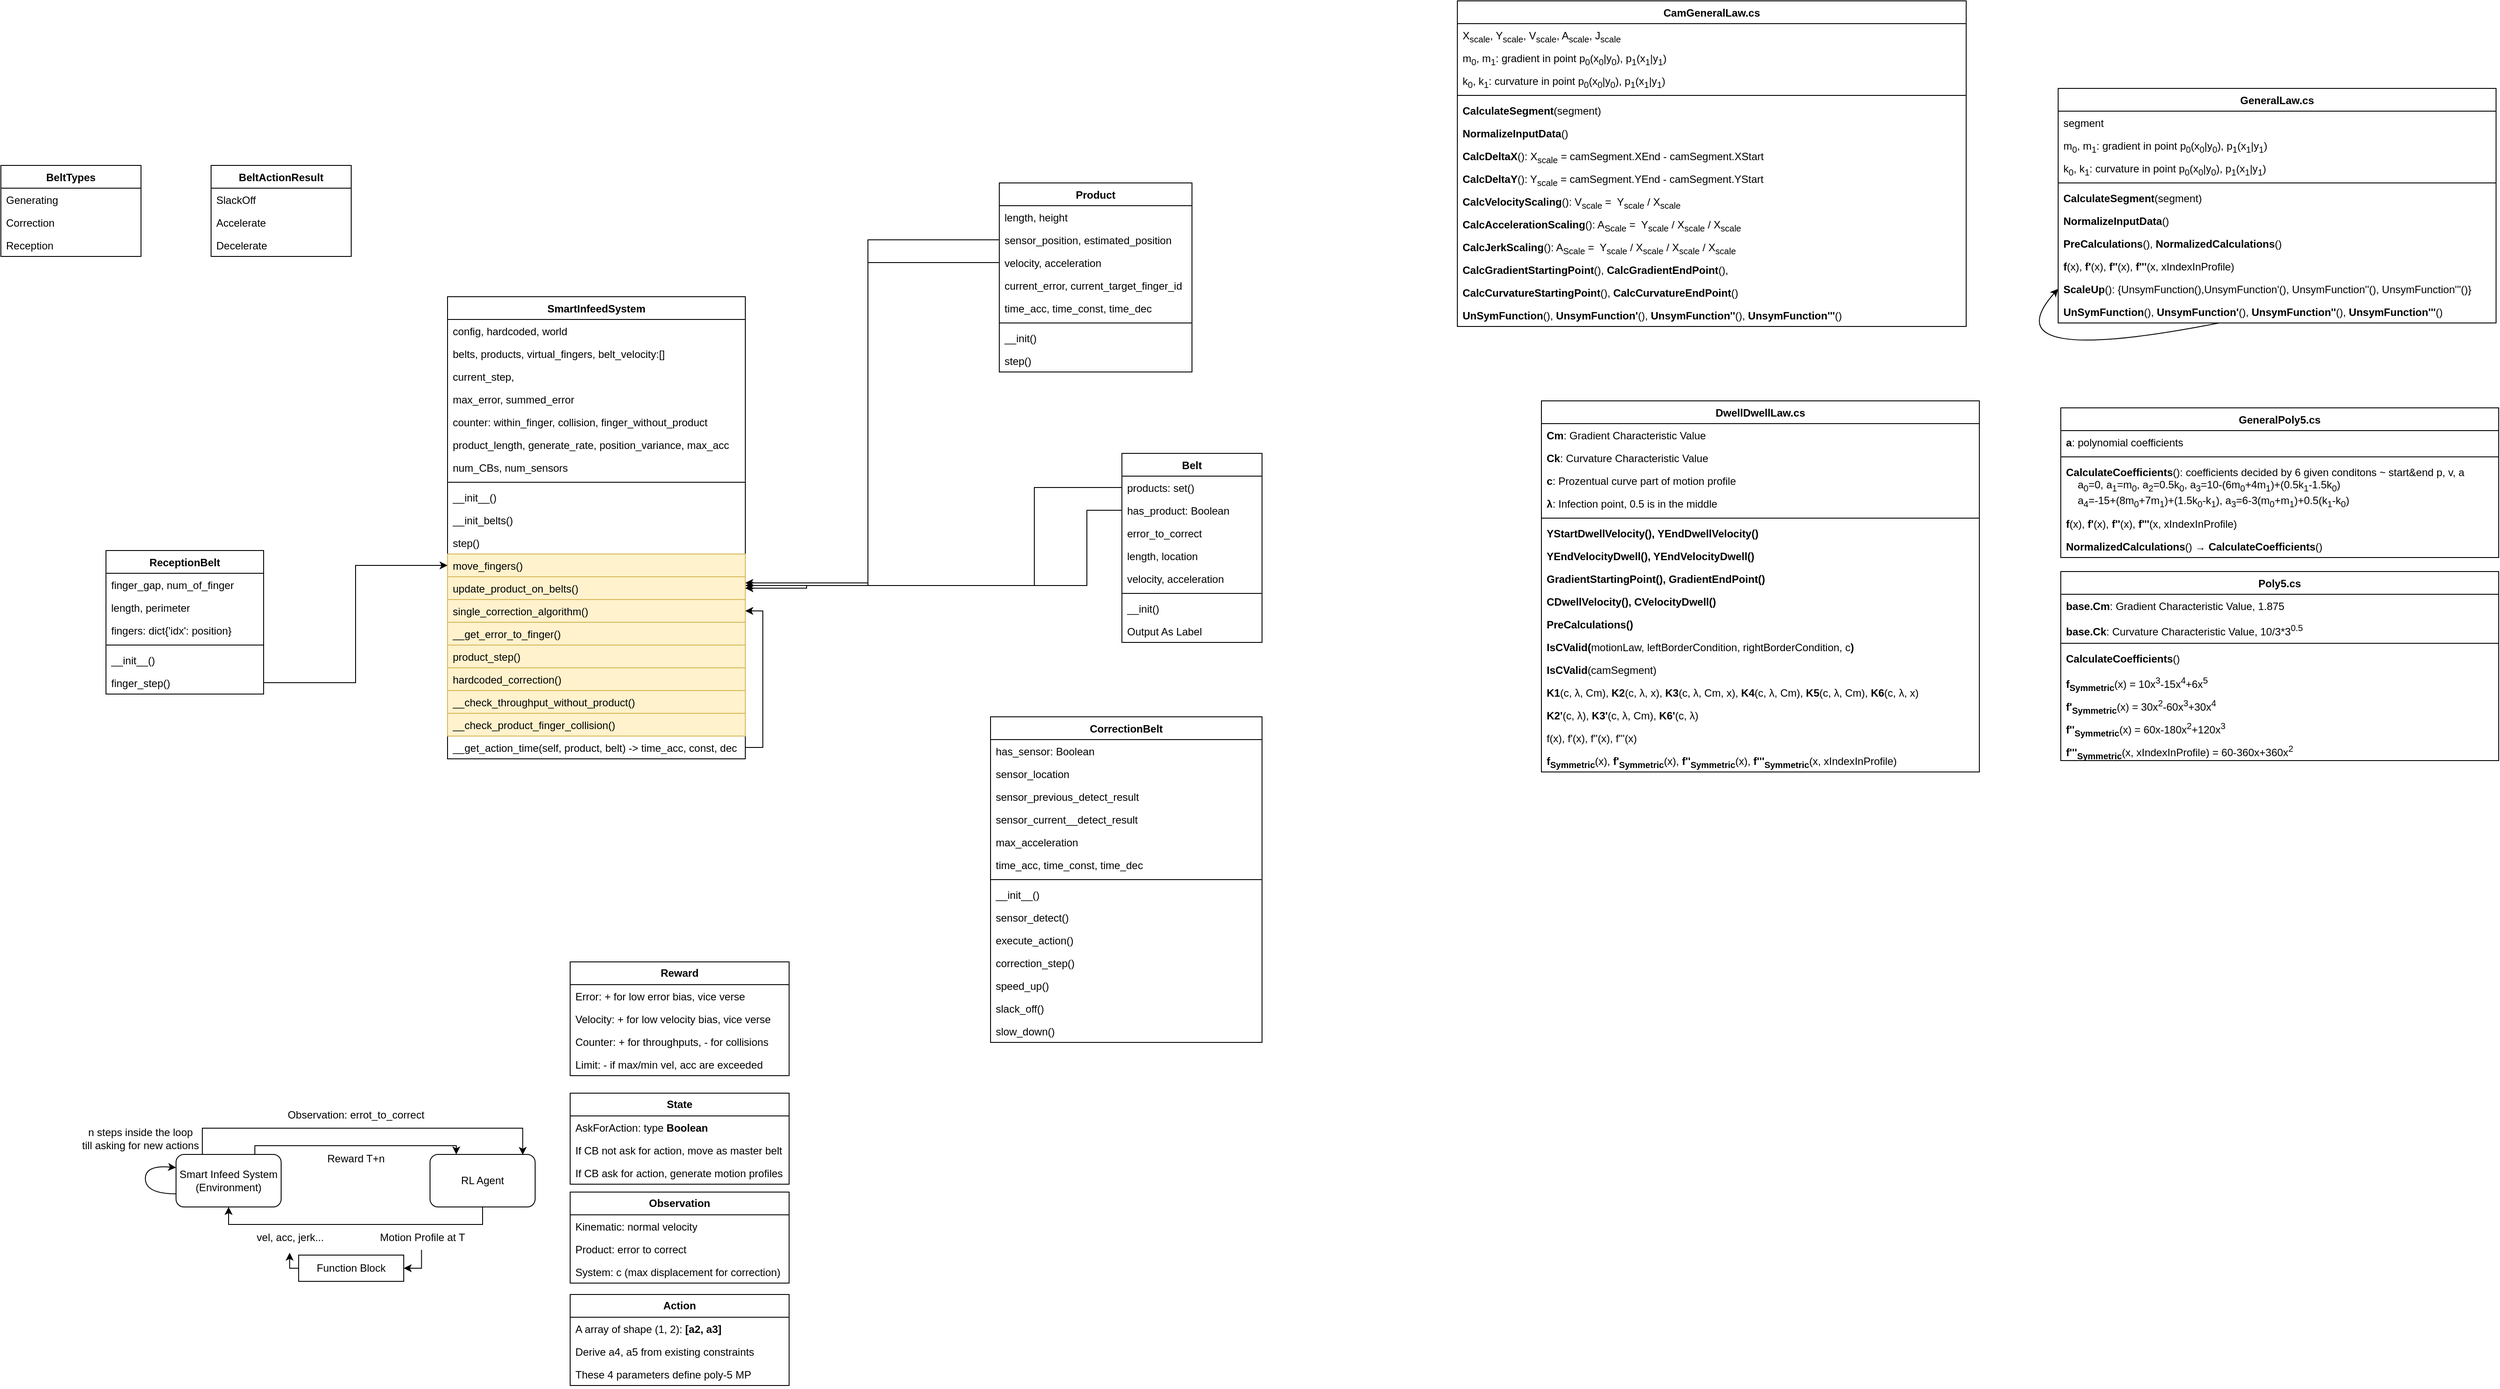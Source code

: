 <mxfile version="22.1.3" type="github">
  <diagram id="C5RBs43oDa-KdzZeNtuy" name="Page-1">
    <mxGraphModel dx="1195" dy="1022" grid="0" gridSize="10" guides="1" tooltips="1" connect="1" arrows="1" fold="1" page="0" pageScale="1" pageWidth="1654" pageHeight="1169" math="0" shadow="0">
      <root>
        <mxCell id="WIyWlLk6GJQsqaUBKTNV-0" />
        <mxCell id="WIyWlLk6GJQsqaUBKTNV-1" parent="WIyWlLk6GJQsqaUBKTNV-0" />
        <mxCell id="zkfFHV4jXpPFQw0GAbJ--0" value="Product" style="swimlane;fontStyle=1;align=center;verticalAlign=top;childLayout=stackLayout;horizontal=1;startSize=26;horizontalStack=0;resizeParent=1;resizeLast=0;collapsible=1;marginBottom=0;rounded=0;shadow=0;strokeWidth=1;" parent="WIyWlLk6GJQsqaUBKTNV-1" vertex="1">
          <mxGeometry x="1230" y="-100" width="220" height="216" as="geometry">
            <mxRectangle x="230" y="140" width="160" height="26" as="alternateBounds" />
          </mxGeometry>
        </mxCell>
        <mxCell id="zkfFHV4jXpPFQw0GAbJ--1" value="length, height" style="text;align=left;verticalAlign=top;spacingLeft=4;spacingRight=4;overflow=hidden;rotatable=0;points=[[0,0.5],[1,0.5]];portConstraint=eastwest;" parent="zkfFHV4jXpPFQw0GAbJ--0" vertex="1">
          <mxGeometry y="26" width="220" height="26" as="geometry" />
        </mxCell>
        <mxCell id="zkfFHV4jXpPFQw0GAbJ--2" value="sensor_position, estimated_position" style="text;align=left;verticalAlign=top;spacingLeft=4;spacingRight=4;overflow=hidden;rotatable=0;points=[[0,0.5],[1,0.5]];portConstraint=eastwest;rounded=0;shadow=0;html=0;" parent="zkfFHV4jXpPFQw0GAbJ--0" vertex="1">
          <mxGeometry y="52" width="220" height="26" as="geometry" />
        </mxCell>
        <mxCell id="zkfFHV4jXpPFQw0GAbJ--3" value="velocity, acceleration" style="text;align=left;verticalAlign=top;spacingLeft=4;spacingRight=4;overflow=hidden;rotatable=0;points=[[0,0.5],[1,0.5]];portConstraint=eastwest;rounded=0;shadow=0;html=0;" parent="zkfFHV4jXpPFQw0GAbJ--0" vertex="1">
          <mxGeometry y="78" width="220" height="26" as="geometry" />
        </mxCell>
        <mxCell id="7nDJ2lL4pcmsVBBuyVaa-0" value="current_error, current_target_finger_id" style="text;align=left;verticalAlign=top;spacingLeft=4;spacingRight=4;overflow=hidden;rotatable=0;points=[[0,0.5],[1,0.5]];portConstraint=eastwest;rounded=0;shadow=0;html=0;" parent="zkfFHV4jXpPFQw0GAbJ--0" vertex="1">
          <mxGeometry y="104" width="220" height="26" as="geometry" />
        </mxCell>
        <mxCell id="7nDJ2lL4pcmsVBBuyVaa-1" value="time_acc, time_const, time_dec" style="text;align=left;verticalAlign=top;spacingLeft=4;spacingRight=4;overflow=hidden;rotatable=0;points=[[0,0.5],[1,0.5]];portConstraint=eastwest;rounded=0;shadow=0;html=0;" parent="zkfFHV4jXpPFQw0GAbJ--0" vertex="1">
          <mxGeometry y="130" width="220" height="26" as="geometry" />
        </mxCell>
        <mxCell id="zkfFHV4jXpPFQw0GAbJ--4" value="" style="line;html=1;strokeWidth=1;align=left;verticalAlign=middle;spacingTop=-1;spacingLeft=3;spacingRight=3;rotatable=0;labelPosition=right;points=[];portConstraint=eastwest;" parent="zkfFHV4jXpPFQw0GAbJ--0" vertex="1">
          <mxGeometry y="156" width="220" height="8" as="geometry" />
        </mxCell>
        <mxCell id="zkfFHV4jXpPFQw0GAbJ--5" value="__init()" style="text;align=left;verticalAlign=top;spacingLeft=4;spacingRight=4;overflow=hidden;rotatable=0;points=[[0,0.5],[1,0.5]];portConstraint=eastwest;" parent="zkfFHV4jXpPFQw0GAbJ--0" vertex="1">
          <mxGeometry y="164" width="220" height="26" as="geometry" />
        </mxCell>
        <mxCell id="7nDJ2lL4pcmsVBBuyVaa-2" value="step()" style="text;align=left;verticalAlign=top;spacingLeft=4;spacingRight=4;overflow=hidden;rotatable=0;points=[[0,0.5],[1,0.5]];portConstraint=eastwest;" parent="zkfFHV4jXpPFQw0GAbJ--0" vertex="1">
          <mxGeometry y="190" width="220" height="26" as="geometry" />
        </mxCell>
        <mxCell id="zkfFHV4jXpPFQw0GAbJ--6" value="CorrectionBelt" style="swimlane;fontStyle=1;align=center;verticalAlign=top;childLayout=stackLayout;horizontal=1;startSize=26;horizontalStack=0;resizeParent=1;resizeLast=0;collapsible=1;marginBottom=0;rounded=0;shadow=0;strokeWidth=1;" parent="WIyWlLk6GJQsqaUBKTNV-1" vertex="1">
          <mxGeometry x="1220" y="510" width="310" height="372" as="geometry">
            <mxRectangle x="130" y="380" width="160" height="26" as="alternateBounds" />
          </mxGeometry>
        </mxCell>
        <mxCell id="zkfFHV4jXpPFQw0GAbJ--7" value="has_sensor: Boolean" style="text;align=left;verticalAlign=top;spacingLeft=4;spacingRight=4;overflow=hidden;rotatable=0;points=[[0,0.5],[1,0.5]];portConstraint=eastwest;" parent="zkfFHV4jXpPFQw0GAbJ--6" vertex="1">
          <mxGeometry y="26" width="310" height="26" as="geometry" />
        </mxCell>
        <mxCell id="zkfFHV4jXpPFQw0GAbJ--10" value="sensor_location" style="text;align=left;verticalAlign=top;spacingLeft=4;spacingRight=4;overflow=hidden;rotatable=0;points=[[0,0.5],[1,0.5]];portConstraint=eastwest;fontStyle=0" parent="zkfFHV4jXpPFQw0GAbJ--6" vertex="1">
          <mxGeometry y="52" width="310" height="26" as="geometry" />
        </mxCell>
        <mxCell id="7nDJ2lL4pcmsVBBuyVaa-9" value="sensor_previous_detect_result" style="text;align=left;verticalAlign=top;spacingLeft=4;spacingRight=4;overflow=hidden;rotatable=0;points=[[0,0.5],[1,0.5]];portConstraint=eastwest;rounded=0;shadow=0;html=0;" parent="zkfFHV4jXpPFQw0GAbJ--6" vertex="1">
          <mxGeometry y="78" width="310" height="26" as="geometry" />
        </mxCell>
        <mxCell id="zkfFHV4jXpPFQw0GAbJ--11" value="sensor_current__detect_result" style="text;align=left;verticalAlign=top;spacingLeft=4;spacingRight=4;overflow=hidden;rotatable=0;points=[[0,0.5],[1,0.5]];portConstraint=eastwest;" parent="zkfFHV4jXpPFQw0GAbJ--6" vertex="1">
          <mxGeometry y="104" width="310" height="26" as="geometry" />
        </mxCell>
        <mxCell id="7nDJ2lL4pcmsVBBuyVaa-10" value="max_acceleration" style="text;align=left;verticalAlign=top;spacingLeft=4;spacingRight=4;overflow=hidden;rotatable=0;points=[[0,0.5],[1,0.5]];portConstraint=eastwest;rounded=0;shadow=0;html=0;" parent="zkfFHV4jXpPFQw0GAbJ--6" vertex="1">
          <mxGeometry y="130" width="310" height="26" as="geometry" />
        </mxCell>
        <mxCell id="zkfFHV4jXpPFQw0GAbJ--8" value="time_acc, time_const, time_dec" style="text;align=left;verticalAlign=top;spacingLeft=4;spacingRight=4;overflow=hidden;rotatable=0;points=[[0,0.5],[1,0.5]];portConstraint=eastwest;rounded=0;shadow=0;html=0;" parent="zkfFHV4jXpPFQw0GAbJ--6" vertex="1">
          <mxGeometry y="156" width="310" height="26" as="geometry" />
        </mxCell>
        <mxCell id="zkfFHV4jXpPFQw0GAbJ--9" value="" style="line;html=1;strokeWidth=1;align=left;verticalAlign=middle;spacingTop=-1;spacingLeft=3;spacingRight=3;rotatable=0;labelPosition=right;points=[];portConstraint=eastwest;" parent="zkfFHV4jXpPFQw0GAbJ--6" vertex="1">
          <mxGeometry y="182" width="310" height="8" as="geometry" />
        </mxCell>
        <mxCell id="7nDJ2lL4pcmsVBBuyVaa-11" value="__init__()" style="text;align=left;verticalAlign=top;spacingLeft=4;spacingRight=4;overflow=hidden;rotatable=0;points=[[0,0.5],[1,0.5]];portConstraint=eastwest;rounded=0;shadow=0;html=0;" parent="zkfFHV4jXpPFQw0GAbJ--6" vertex="1">
          <mxGeometry y="190" width="310" height="26" as="geometry" />
        </mxCell>
        <mxCell id="7nDJ2lL4pcmsVBBuyVaa-12" value="sensor_detect()" style="text;align=left;verticalAlign=top;spacingLeft=4;spacingRight=4;overflow=hidden;rotatable=0;points=[[0,0.5],[1,0.5]];portConstraint=eastwest;rounded=0;shadow=0;html=0;" parent="zkfFHV4jXpPFQw0GAbJ--6" vertex="1">
          <mxGeometry y="216" width="310" height="26" as="geometry" />
        </mxCell>
        <mxCell id="7nDJ2lL4pcmsVBBuyVaa-13" value="execute_action()" style="text;align=left;verticalAlign=top;spacingLeft=4;spacingRight=4;overflow=hidden;rotatable=0;points=[[0,0.5],[1,0.5]];portConstraint=eastwest;rounded=0;shadow=0;html=0;" parent="zkfFHV4jXpPFQw0GAbJ--6" vertex="1">
          <mxGeometry y="242" width="310" height="26" as="geometry" />
        </mxCell>
        <mxCell id="7nDJ2lL4pcmsVBBuyVaa-14" value="correction_step()" style="text;align=left;verticalAlign=top;spacingLeft=4;spacingRight=4;overflow=hidden;rotatable=0;points=[[0,0.5],[1,0.5]];portConstraint=eastwest;rounded=0;shadow=0;html=0;" parent="zkfFHV4jXpPFQw0GAbJ--6" vertex="1">
          <mxGeometry y="268" width="310" height="26" as="geometry" />
        </mxCell>
        <mxCell id="7nDJ2lL4pcmsVBBuyVaa-15" value="speed_up()" style="text;align=left;verticalAlign=top;spacingLeft=4;spacingRight=4;overflow=hidden;rotatable=0;points=[[0,0.5],[1,0.5]];portConstraint=eastwest;rounded=0;shadow=0;html=0;" parent="zkfFHV4jXpPFQw0GAbJ--6" vertex="1">
          <mxGeometry y="294" width="310" height="26" as="geometry" />
        </mxCell>
        <mxCell id="7nDJ2lL4pcmsVBBuyVaa-16" value="slack_off()" style="text;align=left;verticalAlign=top;spacingLeft=4;spacingRight=4;overflow=hidden;rotatable=0;points=[[0,0.5],[1,0.5]];portConstraint=eastwest;rounded=0;shadow=0;html=0;" parent="zkfFHV4jXpPFQw0GAbJ--6" vertex="1">
          <mxGeometry y="320" width="310" height="26" as="geometry" />
        </mxCell>
        <mxCell id="7nDJ2lL4pcmsVBBuyVaa-17" value="slow_down()" style="text;align=left;verticalAlign=top;spacingLeft=4;spacingRight=4;overflow=hidden;rotatable=0;points=[[0,0.5],[1,0.5]];portConstraint=eastwest;rounded=0;shadow=0;html=0;" parent="zkfFHV4jXpPFQw0GAbJ--6" vertex="1">
          <mxGeometry y="346" width="310" height="26" as="geometry" />
        </mxCell>
        <mxCell id="zkfFHV4jXpPFQw0GAbJ--13" value="BeltTypes" style="swimlane;fontStyle=1;align=center;verticalAlign=top;childLayout=stackLayout;horizontal=1;startSize=26;horizontalStack=0;resizeParent=1;resizeLast=0;collapsible=1;marginBottom=0;rounded=0;shadow=0;strokeWidth=1;" parent="WIyWlLk6GJQsqaUBKTNV-1" vertex="1">
          <mxGeometry x="90" y="-120" width="160" height="104" as="geometry">
            <mxRectangle x="340" y="380" width="170" height="26" as="alternateBounds" />
          </mxGeometry>
        </mxCell>
        <mxCell id="zkfFHV4jXpPFQw0GAbJ--14" value="Generating" style="text;align=left;verticalAlign=top;spacingLeft=4;spacingRight=4;overflow=hidden;rotatable=0;points=[[0,0.5],[1,0.5]];portConstraint=eastwest;" parent="zkfFHV4jXpPFQw0GAbJ--13" vertex="1">
          <mxGeometry y="26" width="160" height="26" as="geometry" />
        </mxCell>
        <mxCell id="7nDJ2lL4pcmsVBBuyVaa-3" value="Correction" style="text;align=left;verticalAlign=top;spacingLeft=4;spacingRight=4;overflow=hidden;rotatable=0;points=[[0,0.5],[1,0.5]];portConstraint=eastwest;" parent="zkfFHV4jXpPFQw0GAbJ--13" vertex="1">
          <mxGeometry y="52" width="160" height="26" as="geometry" />
        </mxCell>
        <mxCell id="7nDJ2lL4pcmsVBBuyVaa-4" value="Reception" style="text;align=left;verticalAlign=top;spacingLeft=4;spacingRight=4;overflow=hidden;rotatable=0;points=[[0,0.5],[1,0.5]];portConstraint=eastwest;" parent="zkfFHV4jXpPFQw0GAbJ--13" vertex="1">
          <mxGeometry y="78" width="160" height="26" as="geometry" />
        </mxCell>
        <mxCell id="zkfFHV4jXpPFQw0GAbJ--17" value="Belt" style="swimlane;fontStyle=1;align=center;verticalAlign=top;childLayout=stackLayout;horizontal=1;startSize=26;horizontalStack=0;resizeParent=1;resizeLast=0;collapsible=1;marginBottom=0;rounded=0;shadow=0;strokeWidth=1;" parent="WIyWlLk6GJQsqaUBKTNV-1" vertex="1">
          <mxGeometry x="1370" y="209" width="160" height="216" as="geometry">
            <mxRectangle x="550" y="140" width="160" height="26" as="alternateBounds" />
          </mxGeometry>
        </mxCell>
        <mxCell id="zkfFHV4jXpPFQw0GAbJ--18" value="products: set()" style="text;align=left;verticalAlign=top;spacingLeft=4;spacingRight=4;overflow=hidden;rotatable=0;points=[[0,0.5],[1,0.5]];portConstraint=eastwest;" parent="zkfFHV4jXpPFQw0GAbJ--17" vertex="1">
          <mxGeometry y="26" width="160" height="26" as="geometry" />
        </mxCell>
        <mxCell id="zkfFHV4jXpPFQw0GAbJ--19" value="has_product: Boolean" style="text;align=left;verticalAlign=top;spacingLeft=4;spacingRight=4;overflow=hidden;rotatable=0;points=[[0,0.5],[1,0.5]];portConstraint=eastwest;rounded=0;shadow=0;html=0;" parent="zkfFHV4jXpPFQw0GAbJ--17" vertex="1">
          <mxGeometry y="52" width="160" height="26" as="geometry" />
        </mxCell>
        <mxCell id="zkfFHV4jXpPFQw0GAbJ--20" value="error_to_correct" style="text;align=left;verticalAlign=top;spacingLeft=4;spacingRight=4;overflow=hidden;rotatable=0;points=[[0,0.5],[1,0.5]];portConstraint=eastwest;rounded=0;shadow=0;html=0;" parent="zkfFHV4jXpPFQw0GAbJ--17" vertex="1">
          <mxGeometry y="78" width="160" height="26" as="geometry" />
        </mxCell>
        <mxCell id="zkfFHV4jXpPFQw0GAbJ--21" value="length, location" style="text;align=left;verticalAlign=top;spacingLeft=4;spacingRight=4;overflow=hidden;rotatable=0;points=[[0,0.5],[1,0.5]];portConstraint=eastwest;rounded=0;shadow=0;html=0;" parent="zkfFHV4jXpPFQw0GAbJ--17" vertex="1">
          <mxGeometry y="104" width="160" height="26" as="geometry" />
        </mxCell>
        <mxCell id="zkfFHV4jXpPFQw0GAbJ--22" value="velocity, acceleration" style="text;align=left;verticalAlign=top;spacingLeft=4;spacingRight=4;overflow=hidden;rotatable=0;points=[[0,0.5],[1,0.5]];portConstraint=eastwest;rounded=0;shadow=0;html=0;" parent="zkfFHV4jXpPFQw0GAbJ--17" vertex="1">
          <mxGeometry y="130" width="160" height="26" as="geometry" />
        </mxCell>
        <mxCell id="zkfFHV4jXpPFQw0GAbJ--23" value="" style="line;html=1;strokeWidth=1;align=left;verticalAlign=middle;spacingTop=-1;spacingLeft=3;spacingRight=3;rotatable=0;labelPosition=right;points=[];portConstraint=eastwest;" parent="zkfFHV4jXpPFQw0GAbJ--17" vertex="1">
          <mxGeometry y="156" width="160" height="8" as="geometry" />
        </mxCell>
        <mxCell id="zkfFHV4jXpPFQw0GAbJ--24" value="__init()" style="text;align=left;verticalAlign=top;spacingLeft=4;spacingRight=4;overflow=hidden;rotatable=0;points=[[0,0.5],[1,0.5]];portConstraint=eastwest;" parent="zkfFHV4jXpPFQw0GAbJ--17" vertex="1">
          <mxGeometry y="164" width="160" height="26" as="geometry" />
        </mxCell>
        <mxCell id="zkfFHV4jXpPFQw0GAbJ--25" value="Output As Label" style="text;align=left;verticalAlign=top;spacingLeft=4;spacingRight=4;overflow=hidden;rotatable=0;points=[[0,0.5],[1,0.5]];portConstraint=eastwest;" parent="zkfFHV4jXpPFQw0GAbJ--17" vertex="1">
          <mxGeometry y="190" width="160" height="26" as="geometry" />
        </mxCell>
        <mxCell id="7nDJ2lL4pcmsVBBuyVaa-5" value="BeltActionResult" style="swimlane;fontStyle=1;align=center;verticalAlign=top;childLayout=stackLayout;horizontal=1;startSize=26;horizontalStack=0;resizeParent=1;resizeLast=0;collapsible=1;marginBottom=0;rounded=0;shadow=0;strokeWidth=1;" parent="WIyWlLk6GJQsqaUBKTNV-1" vertex="1">
          <mxGeometry x="330" y="-120" width="160" height="104" as="geometry">
            <mxRectangle x="340" y="380" width="170" height="26" as="alternateBounds" />
          </mxGeometry>
        </mxCell>
        <mxCell id="7nDJ2lL4pcmsVBBuyVaa-6" value="SlackOff" style="text;align=left;verticalAlign=top;spacingLeft=4;spacingRight=4;overflow=hidden;rotatable=0;points=[[0,0.5],[1,0.5]];portConstraint=eastwest;" parent="7nDJ2lL4pcmsVBBuyVaa-5" vertex="1">
          <mxGeometry y="26" width="160" height="26" as="geometry" />
        </mxCell>
        <mxCell id="7nDJ2lL4pcmsVBBuyVaa-7" value="Accelerate" style="text;align=left;verticalAlign=top;spacingLeft=4;spacingRight=4;overflow=hidden;rotatable=0;points=[[0,0.5],[1,0.5]];portConstraint=eastwest;" parent="7nDJ2lL4pcmsVBBuyVaa-5" vertex="1">
          <mxGeometry y="52" width="160" height="26" as="geometry" />
        </mxCell>
        <mxCell id="7nDJ2lL4pcmsVBBuyVaa-8" value="Decelerate" style="text;align=left;verticalAlign=top;spacingLeft=4;spacingRight=4;overflow=hidden;rotatable=0;points=[[0,0.5],[1,0.5]];portConstraint=eastwest;" parent="7nDJ2lL4pcmsVBBuyVaa-5" vertex="1">
          <mxGeometry y="78" width="160" height="26" as="geometry" />
        </mxCell>
        <mxCell id="7nDJ2lL4pcmsVBBuyVaa-18" value="ReceptionBelt" style="swimlane;fontStyle=1;align=center;verticalAlign=top;childLayout=stackLayout;horizontal=1;startSize=26;horizontalStack=0;resizeParent=1;resizeLast=0;collapsible=1;marginBottom=0;rounded=0;shadow=0;strokeWidth=1;" parent="WIyWlLk6GJQsqaUBKTNV-1" vertex="1">
          <mxGeometry x="210" y="320" width="180" height="164" as="geometry">
            <mxRectangle x="130" y="380" width="160" height="26" as="alternateBounds" />
          </mxGeometry>
        </mxCell>
        <mxCell id="7nDJ2lL4pcmsVBBuyVaa-19" value="finger_gap, num_of_finger" style="text;align=left;verticalAlign=top;spacingLeft=4;spacingRight=4;overflow=hidden;rotatable=0;points=[[0,0.5],[1,0.5]];portConstraint=eastwest;" parent="7nDJ2lL4pcmsVBBuyVaa-18" vertex="1">
          <mxGeometry y="26" width="180" height="26" as="geometry" />
        </mxCell>
        <mxCell id="7nDJ2lL4pcmsVBBuyVaa-20" value="length, perimeter" style="text;align=left;verticalAlign=top;spacingLeft=4;spacingRight=4;overflow=hidden;rotatable=0;points=[[0,0.5],[1,0.5]];portConstraint=eastwest;fontStyle=0" parent="7nDJ2lL4pcmsVBBuyVaa-18" vertex="1">
          <mxGeometry y="52" width="180" height="26" as="geometry" />
        </mxCell>
        <mxCell id="7nDJ2lL4pcmsVBBuyVaa-21" value="fingers: dict{&#39;idx&#39;: position}" style="text;align=left;verticalAlign=top;spacingLeft=4;spacingRight=4;overflow=hidden;rotatable=0;points=[[0,0.5],[1,0.5]];portConstraint=eastwest;rounded=0;shadow=0;html=0;" parent="7nDJ2lL4pcmsVBBuyVaa-18" vertex="1">
          <mxGeometry y="78" width="180" height="26" as="geometry" />
        </mxCell>
        <mxCell id="7nDJ2lL4pcmsVBBuyVaa-25" value="" style="line;html=1;strokeWidth=1;align=left;verticalAlign=middle;spacingTop=-1;spacingLeft=3;spacingRight=3;rotatable=0;labelPosition=right;points=[];portConstraint=eastwest;" parent="7nDJ2lL4pcmsVBBuyVaa-18" vertex="1">
          <mxGeometry y="104" width="180" height="8" as="geometry" />
        </mxCell>
        <mxCell id="7nDJ2lL4pcmsVBBuyVaa-26" value="__init__()" style="text;align=left;verticalAlign=top;spacingLeft=4;spacingRight=4;overflow=hidden;rotatable=0;points=[[0,0.5],[1,0.5]];portConstraint=eastwest;rounded=0;shadow=0;html=0;" parent="7nDJ2lL4pcmsVBBuyVaa-18" vertex="1">
          <mxGeometry y="112" width="180" height="26" as="geometry" />
        </mxCell>
        <mxCell id="7nDJ2lL4pcmsVBBuyVaa-27" value="finger_step()" style="text;align=left;verticalAlign=top;spacingLeft=4;spacingRight=4;overflow=hidden;rotatable=0;points=[[0,0.5],[1,0.5]];portConstraint=eastwest;rounded=0;shadow=0;html=0;" parent="7nDJ2lL4pcmsVBBuyVaa-18" vertex="1">
          <mxGeometry y="138" width="180" height="26" as="geometry" />
        </mxCell>
        <mxCell id="7nDJ2lL4pcmsVBBuyVaa-33" value="SmartInfeedSystem" style="swimlane;fontStyle=1;align=center;verticalAlign=top;childLayout=stackLayout;horizontal=1;startSize=26;horizontalStack=0;resizeParent=1;resizeLast=0;collapsible=1;marginBottom=0;rounded=0;shadow=0;strokeWidth=1;" parent="WIyWlLk6GJQsqaUBKTNV-1" vertex="1">
          <mxGeometry x="600" y="30" width="340" height="528" as="geometry">
            <mxRectangle x="130" y="380" width="160" height="26" as="alternateBounds" />
          </mxGeometry>
        </mxCell>
        <mxCell id="7nDJ2lL4pcmsVBBuyVaa-34" value="config, hardcoded, world" style="text;align=left;verticalAlign=top;spacingLeft=4;spacingRight=4;overflow=hidden;rotatable=0;points=[[0,0.5],[1,0.5]];portConstraint=eastwest;" parent="7nDJ2lL4pcmsVBBuyVaa-33" vertex="1">
          <mxGeometry y="26" width="340" height="26" as="geometry" />
        </mxCell>
        <mxCell id="7nDJ2lL4pcmsVBBuyVaa-35" value="belts, products, virtual_fingers, belt_velocity:[]" style="text;align=left;verticalAlign=top;spacingLeft=4;spacingRight=4;overflow=hidden;rotatable=0;points=[[0,0.5],[1,0.5]];portConstraint=eastwest;fontStyle=0" parent="7nDJ2lL4pcmsVBBuyVaa-33" vertex="1">
          <mxGeometry y="52" width="340" height="26" as="geometry" />
        </mxCell>
        <mxCell id="7nDJ2lL4pcmsVBBuyVaa-36" value="current_step, " style="text;align=left;verticalAlign=top;spacingLeft=4;spacingRight=4;overflow=hidden;rotatable=0;points=[[0,0.5],[1,0.5]];portConstraint=eastwest;rounded=0;shadow=0;html=0;" parent="7nDJ2lL4pcmsVBBuyVaa-33" vertex="1">
          <mxGeometry y="78" width="340" height="26" as="geometry" />
        </mxCell>
        <mxCell id="7nDJ2lL4pcmsVBBuyVaa-37" value="max_error, summed_error" style="text;align=left;verticalAlign=top;spacingLeft=4;spacingRight=4;overflow=hidden;rotatable=0;points=[[0,0.5],[1,0.5]];portConstraint=eastwest;" parent="7nDJ2lL4pcmsVBBuyVaa-33" vertex="1">
          <mxGeometry y="104" width="340" height="26" as="geometry" />
        </mxCell>
        <mxCell id="7nDJ2lL4pcmsVBBuyVaa-38" value="counter: within_finger, collision, finger_without_product" style="text;align=left;verticalAlign=top;spacingLeft=4;spacingRight=4;overflow=hidden;rotatable=0;points=[[0,0.5],[1,0.5]];portConstraint=eastwest;rounded=0;shadow=0;html=0;" parent="7nDJ2lL4pcmsVBBuyVaa-33" vertex="1">
          <mxGeometry y="130" width="340" height="26" as="geometry" />
        </mxCell>
        <mxCell id="7nDJ2lL4pcmsVBBuyVaa-39" value="product_length, generate_rate, position_variance, max_acc" style="text;align=left;verticalAlign=top;spacingLeft=4;spacingRight=4;overflow=hidden;rotatable=0;points=[[0,0.5],[1,0.5]];portConstraint=eastwest;rounded=0;shadow=0;html=0;" parent="7nDJ2lL4pcmsVBBuyVaa-33" vertex="1">
          <mxGeometry y="156" width="340" height="26" as="geometry" />
        </mxCell>
        <mxCell id="7nDJ2lL4pcmsVBBuyVaa-47" value="num_CBs, num_sensors" style="text;align=left;verticalAlign=top;spacingLeft=4;spacingRight=4;overflow=hidden;rotatable=0;points=[[0,0.5],[1,0.5]];portConstraint=eastwest;rounded=0;shadow=0;html=0;" parent="7nDJ2lL4pcmsVBBuyVaa-33" vertex="1">
          <mxGeometry y="182" width="340" height="26" as="geometry" />
        </mxCell>
        <mxCell id="7nDJ2lL4pcmsVBBuyVaa-40" value="" style="line;html=1;strokeWidth=1;align=left;verticalAlign=middle;spacingTop=-1;spacingLeft=3;spacingRight=3;rotatable=0;labelPosition=right;points=[];portConstraint=eastwest;" parent="7nDJ2lL4pcmsVBBuyVaa-33" vertex="1">
          <mxGeometry y="208" width="340" height="8" as="geometry" />
        </mxCell>
        <mxCell id="7nDJ2lL4pcmsVBBuyVaa-41" value="__init__()" style="text;align=left;verticalAlign=top;spacingLeft=4;spacingRight=4;overflow=hidden;rotatable=0;points=[[0,0.5],[1,0.5]];portConstraint=eastwest;rounded=0;shadow=0;html=0;" parent="7nDJ2lL4pcmsVBBuyVaa-33" vertex="1">
          <mxGeometry y="216" width="340" height="26" as="geometry" />
        </mxCell>
        <mxCell id="7nDJ2lL4pcmsVBBuyVaa-42" value="__init_belts()" style="text;align=left;verticalAlign=top;spacingLeft=4;spacingRight=4;overflow=hidden;rotatable=0;points=[[0,0.5],[1,0.5]];portConstraint=eastwest;rounded=0;shadow=0;html=0;" parent="7nDJ2lL4pcmsVBBuyVaa-33" vertex="1">
          <mxGeometry y="242" width="340" height="26" as="geometry" />
        </mxCell>
        <mxCell id="7nDJ2lL4pcmsVBBuyVaa-43" value="step()" style="text;align=left;verticalAlign=top;spacingLeft=4;spacingRight=4;overflow=hidden;rotatable=0;points=[[0,0.5],[1,0.5]];portConstraint=eastwest;rounded=0;shadow=0;html=0;" parent="7nDJ2lL4pcmsVBBuyVaa-33" vertex="1">
          <mxGeometry y="268" width="340" height="26" as="geometry" />
        </mxCell>
        <mxCell id="7nDJ2lL4pcmsVBBuyVaa-44" value="move_fingers()" style="text;align=left;verticalAlign=top;spacingLeft=4;spacingRight=4;overflow=hidden;rotatable=0;points=[[0,0.5],[1,0.5]];portConstraint=eastwest;rounded=0;shadow=0;html=0;fillColor=#fff2cc;strokeColor=#d6b656;" parent="7nDJ2lL4pcmsVBBuyVaa-33" vertex="1">
          <mxGeometry y="294" width="340" height="26" as="geometry" />
        </mxCell>
        <mxCell id="7nDJ2lL4pcmsVBBuyVaa-45" value="update_product_on_belts()" style="text;align=left;verticalAlign=top;spacingLeft=4;spacingRight=4;overflow=hidden;rotatable=0;points=[[0,0.5],[1,0.5]];portConstraint=eastwest;rounded=0;shadow=0;html=0;fillColor=#fff2cc;strokeColor=#d6b656;" parent="7nDJ2lL4pcmsVBBuyVaa-33" vertex="1">
          <mxGeometry y="320" width="340" height="26" as="geometry" />
        </mxCell>
        <mxCell id="7nDJ2lL4pcmsVBBuyVaa-46" value="single_correction_algorithm()" style="text;align=left;verticalAlign=top;spacingLeft=4;spacingRight=4;overflow=hidden;rotatable=0;points=[[0,0.5],[1,0.5]];portConstraint=eastwest;rounded=0;shadow=0;html=0;fillColor=#fff2cc;strokeColor=#d6b656;" parent="7nDJ2lL4pcmsVBBuyVaa-33" vertex="1">
          <mxGeometry y="346" width="340" height="26" as="geometry" />
        </mxCell>
        <mxCell id="7nDJ2lL4pcmsVBBuyVaa-48" value="__get_error_to_finger()" style="text;align=left;verticalAlign=top;spacingLeft=4;spacingRight=4;overflow=hidden;rotatable=0;points=[[0,0.5],[1,0.5]];portConstraint=eastwest;rounded=0;shadow=0;html=0;fillColor=#fff2cc;strokeColor=#d6b656;" parent="7nDJ2lL4pcmsVBBuyVaa-33" vertex="1">
          <mxGeometry y="372" width="340" height="26" as="geometry" />
        </mxCell>
        <mxCell id="7nDJ2lL4pcmsVBBuyVaa-49" value="product_step()" style="text;align=left;verticalAlign=top;spacingLeft=4;spacingRight=4;overflow=hidden;rotatable=0;points=[[0,0.5],[1,0.5]];portConstraint=eastwest;rounded=0;shadow=0;html=0;fillColor=#fff2cc;strokeColor=#d6b656;" parent="7nDJ2lL4pcmsVBBuyVaa-33" vertex="1">
          <mxGeometry y="398" width="340" height="26" as="geometry" />
        </mxCell>
        <mxCell id="7nDJ2lL4pcmsVBBuyVaa-53" value="hardcoded_correction()" style="text;align=left;verticalAlign=top;spacingLeft=4;spacingRight=4;overflow=hidden;rotatable=0;points=[[0,0.5],[1,0.5]];portConstraint=eastwest;rounded=0;shadow=0;html=0;fillColor=#fff2cc;strokeColor=#d6b656;" parent="7nDJ2lL4pcmsVBBuyVaa-33" vertex="1">
          <mxGeometry y="424" width="340" height="26" as="geometry" />
        </mxCell>
        <mxCell id="7nDJ2lL4pcmsVBBuyVaa-50" value="__check_throughput_without_product()" style="text;align=left;verticalAlign=top;spacingLeft=4;spacingRight=4;overflow=hidden;rotatable=0;points=[[0,0.5],[1,0.5]];portConstraint=eastwest;rounded=0;shadow=0;html=0;fillColor=#fff2cc;strokeColor=#d6b656;" parent="7nDJ2lL4pcmsVBBuyVaa-33" vertex="1">
          <mxGeometry y="450" width="340" height="26" as="geometry" />
        </mxCell>
        <mxCell id="7nDJ2lL4pcmsVBBuyVaa-51" value="__check_product_finger_collision()" style="text;align=left;verticalAlign=top;spacingLeft=4;spacingRight=4;overflow=hidden;rotatable=0;points=[[0,0.5],[1,0.5]];portConstraint=eastwest;rounded=0;shadow=0;html=0;fillColor=#fff2cc;strokeColor=#d6b656;" parent="7nDJ2lL4pcmsVBBuyVaa-33" vertex="1">
          <mxGeometry y="476" width="340" height="26" as="geometry" />
        </mxCell>
        <mxCell id="9Oh3rnx7zK5S2ZUfCvNK-6" style="edgeStyle=orthogonalEdgeStyle;rounded=0;orthogonalLoop=1;jettySize=auto;html=1;exitX=1;exitY=0.5;exitDx=0;exitDy=0;" parent="7nDJ2lL4pcmsVBBuyVaa-33" source="7nDJ2lL4pcmsVBBuyVaa-52" target="7nDJ2lL4pcmsVBBuyVaa-46" edge="1">
          <mxGeometry relative="1" as="geometry" />
        </mxCell>
        <mxCell id="7nDJ2lL4pcmsVBBuyVaa-52" value="__get_action_time(self, product, belt) -&gt; time_acc, const, dec" style="text;align=left;verticalAlign=top;spacingLeft=4;spacingRight=4;overflow=hidden;rotatable=0;points=[[0,0.5],[1,0.5]];portConstraint=eastwest;rounded=0;shadow=0;html=0;" parent="7nDJ2lL4pcmsVBBuyVaa-33" vertex="1">
          <mxGeometry y="502" width="340" height="26" as="geometry" />
        </mxCell>
        <mxCell id="9Oh3rnx7zK5S2ZUfCvNK-0" style="edgeStyle=orthogonalEdgeStyle;rounded=0;orthogonalLoop=1;jettySize=auto;html=1;exitX=1;exitY=0.5;exitDx=0;exitDy=0;entryX=0;entryY=0.5;entryDx=0;entryDy=0;" parent="WIyWlLk6GJQsqaUBKTNV-1" source="7nDJ2lL4pcmsVBBuyVaa-27" target="7nDJ2lL4pcmsVBBuyVaa-44" edge="1">
          <mxGeometry relative="1" as="geometry" />
        </mxCell>
        <mxCell id="9Oh3rnx7zK5S2ZUfCvNK-3" style="edgeStyle=orthogonalEdgeStyle;rounded=0;orthogonalLoop=1;jettySize=auto;html=1;exitX=0;exitY=0.5;exitDx=0;exitDy=0;" parent="WIyWlLk6GJQsqaUBKTNV-1" source="zkfFHV4jXpPFQw0GAbJ--19" target="7nDJ2lL4pcmsVBBuyVaa-45" edge="1">
          <mxGeometry relative="1" as="geometry">
            <mxPoint x="1010" y="360" as="targetPoint" />
            <Array as="points">
              <mxPoint x="1330" y="274" />
              <mxPoint x="1330" y="360" />
              <mxPoint x="730" y="360" />
            </Array>
          </mxGeometry>
        </mxCell>
        <mxCell id="9Oh3rnx7zK5S2ZUfCvNK-4" style="edgeStyle=orthogonalEdgeStyle;rounded=0;orthogonalLoop=1;jettySize=auto;html=1;exitX=0;exitY=0.5;exitDx=0;exitDy=0;entryX=1;entryY=0.5;entryDx=0;entryDy=0;" parent="WIyWlLk6GJQsqaUBKTNV-1" source="zkfFHV4jXpPFQw0GAbJ--18" target="7nDJ2lL4pcmsVBBuyVaa-45" edge="1">
          <mxGeometry relative="1" as="geometry">
            <mxPoint x="1080" y="440" as="targetPoint" />
            <Array as="points">
              <mxPoint x="1270" y="248" />
              <mxPoint x="1270" y="360" />
              <mxPoint x="1010" y="360" />
            </Array>
          </mxGeometry>
        </mxCell>
        <mxCell id="9Oh3rnx7zK5S2ZUfCvNK-2" style="edgeStyle=orthogonalEdgeStyle;rounded=0;orthogonalLoop=1;jettySize=auto;html=1;exitX=0;exitY=0.5;exitDx=0;exitDy=0;entryX=1;entryY=0.5;entryDx=0;entryDy=0;" parent="WIyWlLk6GJQsqaUBKTNV-1" source="zkfFHV4jXpPFQw0GAbJ--2" target="7nDJ2lL4pcmsVBBuyVaa-45" edge="1">
          <mxGeometry relative="1" as="geometry">
            <mxPoint x="1050" y="340" as="targetPoint" />
            <Array as="points">
              <mxPoint x="1080" y="-35" />
              <mxPoint x="1080" y="360" />
              <mxPoint x="1010" y="360" />
            </Array>
          </mxGeometry>
        </mxCell>
        <mxCell id="9Oh3rnx7zK5S2ZUfCvNK-5" style="edgeStyle=orthogonalEdgeStyle;rounded=0;orthogonalLoop=1;jettySize=auto;html=1;exitX=0;exitY=0.5;exitDx=0;exitDy=0;" parent="WIyWlLk6GJQsqaUBKTNV-1" source="zkfFHV4jXpPFQw0GAbJ--3" target="7nDJ2lL4pcmsVBBuyVaa-45" edge="1">
          <mxGeometry relative="1" as="geometry">
            <Array as="points">
              <mxPoint x="1080" y="-9" />
              <mxPoint x="1080" y="357" />
              <mxPoint x="730" y="357" />
            </Array>
          </mxGeometry>
        </mxCell>
        <mxCell id="DyAQQPeKOM944tEzWXb_-9" style="edgeStyle=orthogonalEdgeStyle;rounded=0;orthogonalLoop=1;jettySize=auto;html=1;exitX=0.5;exitY=1;exitDx=0;exitDy=0;entryX=0.5;entryY=1;entryDx=0;entryDy=0;" parent="WIyWlLk6GJQsqaUBKTNV-1" source="DyAQQPeKOM944tEzWXb_-0" target="DyAQQPeKOM944tEzWXb_-1" edge="1">
          <mxGeometry relative="1" as="geometry" />
        </mxCell>
        <mxCell id="DyAQQPeKOM944tEzWXb_-0" value="RL Agent" style="rounded=1;whiteSpace=wrap;html=1;" parent="WIyWlLk6GJQsqaUBKTNV-1" vertex="1">
          <mxGeometry x="580" y="1010" width="120" height="60" as="geometry" />
        </mxCell>
        <mxCell id="DyAQQPeKOM944tEzWXb_-7" style="edgeStyle=orthogonalEdgeStyle;rounded=0;orthogonalLoop=1;jettySize=auto;html=1;exitX=0.25;exitY=0;exitDx=0;exitDy=0;entryX=0.882;entryY=0.008;entryDx=0;entryDy=0;entryPerimeter=0;" parent="WIyWlLk6GJQsqaUBKTNV-1" source="DyAQQPeKOM944tEzWXb_-1" target="DyAQQPeKOM944tEzWXb_-0" edge="1">
          <mxGeometry relative="1" as="geometry">
            <Array as="points">
              <mxPoint x="320" y="980" />
              <mxPoint x="686" y="980" />
            </Array>
          </mxGeometry>
        </mxCell>
        <mxCell id="DyAQQPeKOM944tEzWXb_-8" style="edgeStyle=orthogonalEdgeStyle;rounded=0;orthogonalLoop=1;jettySize=auto;html=1;exitX=0.75;exitY=0;exitDx=0;exitDy=0;entryX=0.25;entryY=0;entryDx=0;entryDy=0;" parent="WIyWlLk6GJQsqaUBKTNV-1" source="DyAQQPeKOM944tEzWXb_-1" target="DyAQQPeKOM944tEzWXb_-0" edge="1">
          <mxGeometry relative="1" as="geometry">
            <Array as="points">
              <mxPoint x="380" y="1000" />
              <mxPoint x="610" y="1000" />
            </Array>
          </mxGeometry>
        </mxCell>
        <mxCell id="DyAQQPeKOM944tEzWXb_-1" value="Smart Infeed System&lt;br&gt;(Environment)" style="rounded=1;whiteSpace=wrap;html=1;" parent="WIyWlLk6GJQsqaUBKTNV-1" vertex="1">
          <mxGeometry x="290" y="1010" width="120" height="60" as="geometry" />
        </mxCell>
        <mxCell id="DyAQQPeKOM944tEzWXb_-6" value="Reward T+n" style="text;html=1;align=center;verticalAlign=middle;resizable=0;points=[];autosize=1;strokeColor=none;fillColor=none;" parent="WIyWlLk6GJQsqaUBKTNV-1" vertex="1">
          <mxGeometry x="450" y="1000" width="90" height="30" as="geometry" />
        </mxCell>
        <mxCell id="3yA3V1FnL_FEUBAhLKrE-2" style="edgeStyle=orthogonalEdgeStyle;rounded=0;orthogonalLoop=1;jettySize=auto;html=1;entryX=1;entryY=0.5;entryDx=0;entryDy=0;exitX=0.498;exitY=1.039;exitDx=0;exitDy=0;exitPerimeter=0;" parent="WIyWlLk6GJQsqaUBKTNV-1" source="DyAQQPeKOM944tEzWXb_-10" target="3yA3V1FnL_FEUBAhLKrE-1" edge="1">
          <mxGeometry relative="1" as="geometry">
            <Array as="points">
              <mxPoint x="570" y="1140" />
              <mxPoint x="555" y="1140" />
            </Array>
          </mxGeometry>
        </mxCell>
        <mxCell id="DyAQQPeKOM944tEzWXb_-10" value="Motion Profile at T" style="text;html=1;align=center;verticalAlign=middle;resizable=0;points=[];autosize=1;strokeColor=none;fillColor=none;" parent="WIyWlLk6GJQsqaUBKTNV-1" vertex="1">
          <mxGeometry x="513" y="1092" width="115" height="26" as="geometry" />
        </mxCell>
        <mxCell id="DyAQQPeKOM944tEzWXb_-11" value="vel, acc, jerk..." style="text;html=1;align=center;verticalAlign=middle;resizable=0;points=[];autosize=1;strokeColor=none;fillColor=none;" parent="WIyWlLk6GJQsqaUBKTNV-1" vertex="1">
          <mxGeometry x="370" y="1090" width="100" height="30" as="geometry" />
        </mxCell>
        <mxCell id="DyAQQPeKOM944tEzWXb_-14" value="&lt;b&gt;Observation&lt;/b&gt;" style="swimlane;fontStyle=0;childLayout=stackLayout;horizontal=1;startSize=26;fillColor=none;horizontalStack=0;resizeParent=1;resizeParentMax=0;resizeLast=0;collapsible=1;marginBottom=0;whiteSpace=wrap;html=1;" parent="WIyWlLk6GJQsqaUBKTNV-1" vertex="1">
          <mxGeometry x="740" y="1053" width="250" height="104" as="geometry" />
        </mxCell>
        <mxCell id="DyAQQPeKOM944tEzWXb_-15" value="Kinematic: normal velocity" style="text;strokeColor=none;fillColor=none;align=left;verticalAlign=top;spacingLeft=4;spacingRight=4;overflow=hidden;rotatable=0;points=[[0,0.5],[1,0.5]];portConstraint=eastwest;whiteSpace=wrap;html=1;" parent="DyAQQPeKOM944tEzWXb_-14" vertex="1">
          <mxGeometry y="26" width="250" height="26" as="geometry" />
        </mxCell>
        <mxCell id="DyAQQPeKOM944tEzWXb_-16" value="Product: error to correct" style="text;strokeColor=none;fillColor=none;align=left;verticalAlign=top;spacingLeft=4;spacingRight=4;overflow=hidden;rotatable=0;points=[[0,0.5],[1,0.5]];portConstraint=eastwest;whiteSpace=wrap;html=1;" parent="DyAQQPeKOM944tEzWXb_-14" vertex="1">
          <mxGeometry y="52" width="250" height="26" as="geometry" />
        </mxCell>
        <mxCell id="DyAQQPeKOM944tEzWXb_-17" value="System: c (max displacement for correction)" style="text;strokeColor=none;fillColor=none;align=left;verticalAlign=top;spacingLeft=4;spacingRight=4;overflow=hidden;rotatable=0;points=[[0,0.5],[1,0.5]];portConstraint=eastwest;whiteSpace=wrap;html=1;" parent="DyAQQPeKOM944tEzWXb_-14" vertex="1">
          <mxGeometry y="78" width="250" height="26" as="geometry" />
        </mxCell>
        <mxCell id="DyAQQPeKOM944tEzWXb_-18" value="&lt;b&gt;Reward&lt;/b&gt;" style="swimlane;fontStyle=0;childLayout=stackLayout;horizontal=1;startSize=26;fillColor=none;horizontalStack=0;resizeParent=1;resizeParentMax=0;resizeLast=0;collapsible=1;marginBottom=0;whiteSpace=wrap;html=1;" parent="WIyWlLk6GJQsqaUBKTNV-1" vertex="1">
          <mxGeometry x="740" y="790" width="250" height="130" as="geometry" />
        </mxCell>
        <mxCell id="DyAQQPeKOM944tEzWXb_-20" value="Error: + for low error bias, vice verse" style="text;strokeColor=none;fillColor=none;align=left;verticalAlign=top;spacingLeft=4;spacingRight=4;overflow=hidden;rotatable=0;points=[[0,0.5],[1,0.5]];portConstraint=eastwest;whiteSpace=wrap;html=1;" parent="DyAQQPeKOM944tEzWXb_-18" vertex="1">
          <mxGeometry y="26" width="250" height="26" as="geometry" />
        </mxCell>
        <mxCell id="DyAQQPeKOM944tEzWXb_-21" value="Velocity: + for low velocity bias, vice verse" style="text;strokeColor=none;fillColor=none;align=left;verticalAlign=top;spacingLeft=4;spacingRight=4;overflow=hidden;rotatable=0;points=[[0,0.5],[1,0.5]];portConstraint=eastwest;whiteSpace=wrap;html=1;" parent="DyAQQPeKOM944tEzWXb_-18" vertex="1">
          <mxGeometry y="52" width="250" height="26" as="geometry" />
        </mxCell>
        <mxCell id="DyAQQPeKOM944tEzWXb_-19" value="Counter: + for throughputs, - for collisions" style="text;strokeColor=none;fillColor=none;align=left;verticalAlign=top;spacingLeft=4;spacingRight=4;overflow=hidden;rotatable=0;points=[[0,0.5],[1,0.5]];portConstraint=eastwest;whiteSpace=wrap;html=1;" parent="DyAQQPeKOM944tEzWXb_-18" vertex="1">
          <mxGeometry y="78" width="250" height="26" as="geometry" />
        </mxCell>
        <mxCell id="DyAQQPeKOM944tEzWXb_-94" value="Limit: - if max/min vel, acc are exceeded" style="text;strokeColor=none;fillColor=none;align=left;verticalAlign=top;spacingLeft=4;spacingRight=4;overflow=hidden;rotatable=0;points=[[0,0.5],[1,0.5]];portConstraint=eastwest;whiteSpace=wrap;html=1;" parent="DyAQQPeKOM944tEzWXb_-18" vertex="1">
          <mxGeometry y="104" width="250" height="26" as="geometry" />
        </mxCell>
        <mxCell id="DyAQQPeKOM944tEzWXb_-22" value="Observation: errot_to_correct" style="text;html=1;align=center;verticalAlign=middle;resizable=0;points=[];autosize=1;strokeColor=none;fillColor=none;" parent="WIyWlLk6GJQsqaUBKTNV-1" vertex="1">
          <mxGeometry x="405" y="950" width="180" height="30" as="geometry" />
        </mxCell>
        <mxCell id="DyAQQPeKOM944tEzWXb_-23" value="&lt;b&gt;State&lt;/b&gt;" style="swimlane;fontStyle=0;childLayout=stackLayout;horizontal=1;startSize=26;fillColor=none;horizontalStack=0;resizeParent=1;resizeParentMax=0;resizeLast=0;collapsible=1;marginBottom=0;whiteSpace=wrap;html=1;" parent="WIyWlLk6GJQsqaUBKTNV-1" vertex="1">
          <mxGeometry x="740" y="940" width="250" height="104" as="geometry" />
        </mxCell>
        <mxCell id="DyAQQPeKOM944tEzWXb_-24" value="AskForAction: type&amp;nbsp;&lt;b&gt;Boolean&lt;/b&gt;" style="text;strokeColor=none;fillColor=none;align=left;verticalAlign=top;spacingLeft=4;spacingRight=4;overflow=hidden;rotatable=0;points=[[0,0.5],[1,0.5]];portConstraint=eastwest;whiteSpace=wrap;html=1;" parent="DyAQQPeKOM944tEzWXb_-23" vertex="1">
          <mxGeometry y="26" width="250" height="26" as="geometry" />
        </mxCell>
        <mxCell id="DyAQQPeKOM944tEzWXb_-26" value="If CB not ask for action, move as master belt" style="text;strokeColor=none;fillColor=none;align=left;verticalAlign=top;spacingLeft=4;spacingRight=4;overflow=hidden;rotatable=0;points=[[0,0.5],[1,0.5]];portConstraint=eastwest;whiteSpace=wrap;html=1;" parent="DyAQQPeKOM944tEzWXb_-23" vertex="1">
          <mxGeometry y="52" width="250" height="26" as="geometry" />
        </mxCell>
        <mxCell id="DyAQQPeKOM944tEzWXb_-27" value="If CB ask for action, generate motion profiles" style="text;strokeColor=none;fillColor=none;align=left;verticalAlign=top;spacingLeft=4;spacingRight=4;overflow=hidden;rotatable=0;points=[[0,0.5],[1,0.5]];portConstraint=eastwest;whiteSpace=wrap;html=1;" parent="DyAQQPeKOM944tEzWXb_-23" vertex="1">
          <mxGeometry y="78" width="250" height="26" as="geometry" />
        </mxCell>
        <mxCell id="DyAQQPeKOM944tEzWXb_-89" value="&lt;b&gt;Action&lt;/b&gt;" style="swimlane;fontStyle=0;childLayout=stackLayout;horizontal=1;startSize=26;fillColor=none;horizontalStack=0;resizeParent=1;resizeParentMax=0;resizeLast=0;collapsible=1;marginBottom=0;whiteSpace=wrap;html=1;swimlaneFillColor=default;" parent="WIyWlLk6GJQsqaUBKTNV-1" vertex="1">
          <mxGeometry x="740" y="1170" width="250" height="104" as="geometry" />
        </mxCell>
        <mxCell id="DyAQQPeKOM944tEzWXb_-90" value="A array of shape (1, 2): &lt;b&gt;[a2, a3]&lt;/b&gt;" style="text;strokeColor=none;fillColor=none;align=left;verticalAlign=top;spacingLeft=4;spacingRight=4;overflow=hidden;rotatable=0;points=[[0,0.5],[1,0.5]];portConstraint=eastwest;whiteSpace=wrap;html=1;" parent="DyAQQPeKOM944tEzWXb_-89" vertex="1">
          <mxGeometry y="26" width="250" height="26" as="geometry" />
        </mxCell>
        <mxCell id="DyAQQPeKOM944tEzWXb_-93" value="Derive a4, a5 from existing constraints" style="text;strokeColor=none;fillColor=none;align=left;verticalAlign=top;spacingLeft=4;spacingRight=4;overflow=hidden;rotatable=0;points=[[0,0.5],[1,0.5]];portConstraint=eastwest;whiteSpace=wrap;html=1;" parent="DyAQQPeKOM944tEzWXb_-89" vertex="1">
          <mxGeometry y="52" width="250" height="26" as="geometry" />
        </mxCell>
        <mxCell id="DyAQQPeKOM944tEzWXb_-91" value="These 4 parameters define poly-5 MP" style="text;strokeColor=none;fillColor=none;align=left;verticalAlign=top;spacingLeft=4;spacingRight=4;overflow=hidden;rotatable=0;points=[[0,0.5],[1,0.5]];portConstraint=eastwest;whiteSpace=wrap;html=1;" parent="DyAQQPeKOM944tEzWXb_-89" vertex="1">
          <mxGeometry y="78" width="250" height="26" as="geometry" />
        </mxCell>
        <mxCell id="3yA3V1FnL_FEUBAhLKrE-3" style="edgeStyle=orthogonalEdgeStyle;rounded=0;orthogonalLoop=1;jettySize=auto;html=1;exitX=0;exitY=0.5;exitDx=0;exitDy=0;entryX=0.497;entryY=1.076;entryDx=0;entryDy=0;entryPerimeter=0;" parent="WIyWlLk6GJQsqaUBKTNV-1" source="3yA3V1FnL_FEUBAhLKrE-1" target="DyAQQPeKOM944tEzWXb_-11" edge="1">
          <mxGeometry relative="1" as="geometry" />
        </mxCell>
        <mxCell id="3yA3V1FnL_FEUBAhLKrE-1" value="Function Block" style="rounded=0;whiteSpace=wrap;html=1;" parent="WIyWlLk6GJQsqaUBKTNV-1" vertex="1">
          <mxGeometry x="430" y="1125" width="120" height="30" as="geometry" />
        </mxCell>
        <mxCell id="m8DkUE3OkQOeDLnAFIrr-1" value="" style="curved=1;endArrow=classic;html=1;rounded=0;exitX=0;exitY=0.75;exitDx=0;exitDy=0;entryX=0;entryY=0.25;entryDx=0;entryDy=0;" parent="WIyWlLk6GJQsqaUBKTNV-1" source="DyAQQPeKOM944tEzWXb_-1" target="DyAQQPeKOM944tEzWXb_-1" edge="1">
          <mxGeometry width="50" height="50" relative="1" as="geometry">
            <mxPoint x="205" y="1087" as="sourcePoint" />
            <mxPoint x="250" y="986" as="targetPoint" />
            <Array as="points">
              <mxPoint x="256" y="1055" />
              <mxPoint x="254" y="1022" />
            </Array>
          </mxGeometry>
        </mxCell>
        <mxCell id="m8DkUE3OkQOeDLnAFIrr-5" value="n steps inside the loop&lt;br&gt;till asking for new actions" style="text;html=1;align=center;verticalAlign=middle;resizable=0;points=[];autosize=1;strokeColor=none;fillColor=none;" parent="WIyWlLk6GJQsqaUBKTNV-1" vertex="1">
          <mxGeometry x="173" y="971.5" width="151" height="41" as="geometry" />
        </mxCell>
        <mxCell id="d-hZ3jwBHdceiBEyUTI2-7" value="DwellDwellLaw.cs" style="swimlane;fontStyle=1;align=center;verticalAlign=top;childLayout=stackLayout;horizontal=1;startSize=26;horizontalStack=0;resizeParent=1;resizeParentMax=0;resizeLast=0;collapsible=1;marginBottom=0;whiteSpace=wrap;html=1;" parent="WIyWlLk6GJQsqaUBKTNV-1" vertex="1">
          <mxGeometry x="1849" y="149" width="500" height="424" as="geometry" />
        </mxCell>
        <mxCell id="d-hZ3jwBHdceiBEyUTI2-8" value="&lt;b style=&quot;border-color: var(--border-color);&quot;&gt;Cm&lt;/b&gt;: Gradient Characteristic Value" style="text;strokeColor=none;fillColor=none;align=left;verticalAlign=top;spacingLeft=4;spacingRight=4;overflow=hidden;rotatable=0;points=[[0,0.5],[1,0.5]];portConstraint=eastwest;whiteSpace=wrap;html=1;" parent="d-hZ3jwBHdceiBEyUTI2-7" vertex="1">
          <mxGeometry y="26" width="500" height="26" as="geometry" />
        </mxCell>
        <mxCell id="d-hZ3jwBHdceiBEyUTI2-11" value="&lt;b&gt;Ck&lt;/b&gt;: Curvature Characteristic Value" style="text;strokeColor=none;fillColor=none;align=left;verticalAlign=top;spacingLeft=4;spacingRight=4;overflow=hidden;rotatable=0;points=[[0,0.5],[1,0.5]];portConstraint=eastwest;whiteSpace=wrap;html=1;" parent="d-hZ3jwBHdceiBEyUTI2-7" vertex="1">
          <mxGeometry y="52" width="500" height="26" as="geometry" />
        </mxCell>
        <mxCell id="d-hZ3jwBHdceiBEyUTI2-12" value="&lt;b&gt;c&lt;/b&gt;: Prozentual curve part of motion profile" style="text;strokeColor=none;fillColor=none;align=left;verticalAlign=top;spacingLeft=4;spacingRight=4;overflow=hidden;rotatable=0;points=[[0,0.5],[1,0.5]];portConstraint=eastwest;whiteSpace=wrap;html=1;" parent="d-hZ3jwBHdceiBEyUTI2-7" vertex="1">
          <mxGeometry y="78" width="500" height="26" as="geometry" />
        </mxCell>
        <mxCell id="d-hZ3jwBHdceiBEyUTI2-13" value="&lt;b&gt;λ&lt;/b&gt;: Infection point, 0.5 is in the middle" style="text;strokeColor=none;fillColor=none;align=left;verticalAlign=top;spacingLeft=4;spacingRight=4;overflow=hidden;rotatable=0;points=[[0,0.5],[1,0.5]];portConstraint=eastwest;whiteSpace=wrap;html=1;" parent="d-hZ3jwBHdceiBEyUTI2-7" vertex="1">
          <mxGeometry y="104" width="500" height="26" as="geometry" />
        </mxCell>
        <mxCell id="d-hZ3jwBHdceiBEyUTI2-9" value="" style="line;strokeWidth=1;fillColor=none;align=left;verticalAlign=middle;spacingTop=-1;spacingLeft=3;spacingRight=3;rotatable=0;labelPosition=right;points=[];portConstraint=eastwest;strokeColor=inherit;" parent="d-hZ3jwBHdceiBEyUTI2-7" vertex="1">
          <mxGeometry y="130" width="500" height="8" as="geometry" />
        </mxCell>
        <mxCell id="d-hZ3jwBHdceiBEyUTI2-10" value="&lt;b&gt;YStartDwellVelocity(), YEndDwellVelocity()&lt;/b&gt;" style="text;strokeColor=none;fillColor=none;align=left;verticalAlign=top;spacingLeft=4;spacingRight=4;overflow=hidden;rotatable=0;points=[[0,0.5],[1,0.5]];portConstraint=eastwest;whiteSpace=wrap;html=1;" parent="d-hZ3jwBHdceiBEyUTI2-7" vertex="1">
          <mxGeometry y="138" width="500" height="26" as="geometry" />
        </mxCell>
        <mxCell id="d-hZ3jwBHdceiBEyUTI2-15" value="&lt;b&gt;YEndVelocityDwell(), YEndVelocityDwell()&lt;/b&gt;" style="text;strokeColor=none;fillColor=none;align=left;verticalAlign=top;spacingLeft=4;spacingRight=4;overflow=hidden;rotatable=0;points=[[0,0.5],[1,0.5]];portConstraint=eastwest;whiteSpace=wrap;html=1;" parent="d-hZ3jwBHdceiBEyUTI2-7" vertex="1">
          <mxGeometry y="164" width="500" height="26" as="geometry" />
        </mxCell>
        <mxCell id="d-hZ3jwBHdceiBEyUTI2-17" value="&lt;b&gt;GradientStartingPoint(), GradientEndPoint()&lt;/b&gt;" style="text;strokeColor=none;fillColor=none;align=left;verticalAlign=top;spacingLeft=4;spacingRight=4;overflow=hidden;rotatable=0;points=[[0,0.5],[1,0.5]];portConstraint=eastwest;whiteSpace=wrap;html=1;" parent="d-hZ3jwBHdceiBEyUTI2-7" vertex="1">
          <mxGeometry y="190" width="500" height="26" as="geometry" />
        </mxCell>
        <mxCell id="d-hZ3jwBHdceiBEyUTI2-20" value="CDwellVelocity(), CVelocityDwell()" style="text;strokeColor=none;fillColor=none;align=left;verticalAlign=top;spacingLeft=4;spacingRight=4;overflow=hidden;rotatable=0;points=[[0,0.5],[1,0.5]];portConstraint=eastwest;whiteSpace=wrap;html=1;fontStyle=1" parent="d-hZ3jwBHdceiBEyUTI2-7" vertex="1">
          <mxGeometry y="216" width="500" height="26" as="geometry" />
        </mxCell>
        <mxCell id="d-hZ3jwBHdceiBEyUTI2-19" value="&lt;b&gt;PreCalculations()&lt;/b&gt;" style="text;strokeColor=none;fillColor=none;align=left;verticalAlign=top;spacingLeft=4;spacingRight=4;overflow=hidden;rotatable=0;points=[[0,0.5],[1,0.5]];portConstraint=eastwest;whiteSpace=wrap;html=1;" parent="d-hZ3jwBHdceiBEyUTI2-7" vertex="1">
          <mxGeometry y="242" width="500" height="26" as="geometry" />
        </mxCell>
        <mxCell id="d-hZ3jwBHdceiBEyUTI2-18" value="&lt;b&gt;IsCValid(&lt;/b&gt;motionLaw, leftBorderCondition, rightBorderCondition, c&lt;b&gt;)&lt;/b&gt;" style="text;strokeColor=none;fillColor=none;align=left;verticalAlign=top;spacingLeft=4;spacingRight=4;overflow=hidden;rotatable=0;points=[[0,0.5],[1,0.5]];portConstraint=eastwest;whiteSpace=wrap;html=1;" parent="d-hZ3jwBHdceiBEyUTI2-7" vertex="1">
          <mxGeometry y="268" width="500" height="26" as="geometry" />
        </mxCell>
        <mxCell id="d-hZ3jwBHdceiBEyUTI2-16" value="&lt;b&gt;IsCValid&lt;/b&gt;(camSegment)" style="text;strokeColor=none;fillColor=none;align=left;verticalAlign=top;spacingLeft=4;spacingRight=4;overflow=hidden;rotatable=0;points=[[0,0.5],[1,0.5]];portConstraint=eastwest;whiteSpace=wrap;html=1;" parent="d-hZ3jwBHdceiBEyUTI2-7" vertex="1">
          <mxGeometry y="294" width="500" height="26" as="geometry" />
        </mxCell>
        <mxCell id="d-hZ3jwBHdceiBEyUTI2-14" value="&lt;b&gt;K1&lt;/b&gt;(c, λ, Cm),&amp;nbsp;&lt;b style=&quot;border-color: var(--border-color);&quot;&gt;K2&lt;/b&gt;(c, λ, x),&amp;nbsp;&lt;b style=&quot;border-color: var(--border-color);&quot;&gt;K3&lt;/b&gt;(c, λ, Cm, x),&amp;nbsp;&lt;b style=&quot;border-color: var(--border-color);&quot;&gt;K4&lt;/b&gt;(c, λ, Cm),&amp;nbsp;&lt;b style=&quot;border-color: var(--border-color);&quot;&gt;K5&lt;/b&gt;(c, λ, Cm),&amp;nbsp;&lt;b style=&quot;border-color: var(--border-color);&quot;&gt;K6&lt;/b&gt;(c, λ, x)" style="text;strokeColor=none;fillColor=none;align=left;verticalAlign=top;spacingLeft=4;spacingRight=4;overflow=hidden;rotatable=0;points=[[0,0.5],[1,0.5]];portConstraint=eastwest;whiteSpace=wrap;html=1;" parent="d-hZ3jwBHdceiBEyUTI2-7" vertex="1">
          <mxGeometry y="320" width="500" height="26" as="geometry" />
        </mxCell>
        <mxCell id="d-hZ3jwBHdceiBEyUTI2-23" value="&lt;b&gt;K2&#39;&lt;/b&gt;(c, λ),&amp;nbsp;&lt;b style=&quot;border-color: var(--border-color);&quot;&gt;K3&#39;&lt;/b&gt;(c, λ, Cm),&amp;nbsp;&lt;b style=&quot;border-color: var(--border-color);&quot;&gt;K6&#39;&lt;/b&gt;(c, λ)" style="text;strokeColor=none;fillColor=none;align=left;verticalAlign=top;spacingLeft=4;spacingRight=4;overflow=hidden;rotatable=0;points=[[0,0.5],[1,0.5]];portConstraint=eastwest;whiteSpace=wrap;html=1;" parent="d-hZ3jwBHdceiBEyUTI2-7" vertex="1">
          <mxGeometry y="346" width="500" height="26" as="geometry" />
        </mxCell>
        <mxCell id="d-hZ3jwBHdceiBEyUTI2-29" value="f(x), f&#39;(x), f&#39;&#39;(x), f&#39;&#39;&#39;(x)" style="text;strokeColor=none;fillColor=none;align=left;verticalAlign=top;spacingLeft=4;spacingRight=4;overflow=hidden;rotatable=0;points=[[0,0.5],[1,0.5]];portConstraint=eastwest;whiteSpace=wrap;html=1;" parent="d-hZ3jwBHdceiBEyUTI2-7" vertex="1">
          <mxGeometry y="372" width="500" height="26" as="geometry" />
        </mxCell>
        <mxCell id="d-hZ3jwBHdceiBEyUTI2-32" value="&lt;b&gt;f&lt;sub&gt;Symmetric&lt;/sub&gt;&lt;/b&gt;(x), &lt;b&gt;f&#39;&lt;sub style=&quot;border-color: var(--border-color);&quot;&gt;Symmetric&lt;/sub&gt;&lt;/b&gt;(x),&amp;nbsp;&lt;b&gt;f&#39;&#39;&lt;sub&gt;Symmetric&lt;/sub&gt;&lt;/b&gt;(x), &lt;b&gt;f&#39;&#39;&#39;&lt;sub style=&quot;border-color: var(--border-color);&quot;&gt;Symmetric&lt;/sub&gt;&lt;/b&gt;(x, xIndexInProfile)" style="text;strokeColor=none;fillColor=none;align=left;verticalAlign=top;spacingLeft=4;spacingRight=4;overflow=hidden;rotatable=0;points=[[0,0.5],[1,0.5]];portConstraint=eastwest;whiteSpace=wrap;html=1;" parent="d-hZ3jwBHdceiBEyUTI2-7" vertex="1">
          <mxGeometry y="398" width="500" height="26" as="geometry" />
        </mxCell>
        <mxCell id="d-hZ3jwBHdceiBEyUTI2-33" value="CamGeneralLaw.cs" style="swimlane;fontStyle=1;align=center;verticalAlign=top;childLayout=stackLayout;horizontal=1;startSize=26;horizontalStack=0;resizeParent=1;resizeParentMax=0;resizeLast=0;collapsible=1;marginBottom=0;whiteSpace=wrap;html=1;" parent="WIyWlLk6GJQsqaUBKTNV-1" vertex="1">
          <mxGeometry x="1753" y="-308" width="581" height="372" as="geometry" />
        </mxCell>
        <mxCell id="d-hZ3jwBHdceiBEyUTI2-37" value="X&lt;sub&gt;scale&lt;/sub&gt;, Y&lt;sub&gt;scale&lt;/sub&gt;, V&lt;sub&gt;scale&lt;/sub&gt;, A&lt;sub&gt;scale&lt;/sub&gt;, J&lt;sub&gt;scale&lt;br&gt;&lt;/sub&gt;" style="text;strokeColor=none;fillColor=none;align=left;verticalAlign=top;spacingLeft=4;spacingRight=4;overflow=hidden;rotatable=0;points=[[0,0.5],[1,0.5]];portConstraint=eastwest;whiteSpace=wrap;html=1;" parent="d-hZ3jwBHdceiBEyUTI2-33" vertex="1">
          <mxGeometry y="26" width="581" height="26" as="geometry" />
        </mxCell>
        <mxCell id="d-hZ3jwBHdceiBEyUTI2-34" value="m&lt;sub&gt;0&lt;/sub&gt;, m&lt;sub&gt;1&lt;/sub&gt;: gradient in point p&lt;sub&gt;0&lt;/sub&gt;(x&lt;sub&gt;0&lt;/sub&gt;|y&lt;sub&gt;0&lt;/sub&gt;), p&lt;sub&gt;1&lt;/sub&gt;(x&lt;sub&gt;1&lt;/sub&gt;|y&lt;sub&gt;1&lt;/sub&gt;)&lt;sub&gt;&lt;br&gt;&lt;/sub&gt;" style="text;strokeColor=none;fillColor=none;align=left;verticalAlign=top;spacingLeft=4;spacingRight=4;overflow=hidden;rotatable=0;points=[[0,0.5],[1,0.5]];portConstraint=eastwest;whiteSpace=wrap;html=1;" parent="d-hZ3jwBHdceiBEyUTI2-33" vertex="1">
          <mxGeometry y="52" width="581" height="26" as="geometry" />
        </mxCell>
        <mxCell id="d-hZ3jwBHdceiBEyUTI2-38" value="k&lt;sub&gt;0&lt;/sub&gt;, k&lt;sub&gt;1&lt;/sub&gt;: curvature in point p&lt;sub&gt;0&lt;/sub&gt;(x&lt;sub&gt;0&lt;/sub&gt;|y&lt;sub&gt;0&lt;/sub&gt;), p&lt;sub&gt;1&lt;/sub&gt;(x&lt;sub&gt;1&lt;/sub&gt;|y&lt;sub&gt;1&lt;/sub&gt;)&lt;sub&gt;&lt;br&gt;&lt;/sub&gt;" style="text;strokeColor=none;fillColor=none;align=left;verticalAlign=top;spacingLeft=4;spacingRight=4;overflow=hidden;rotatable=0;points=[[0,0.5],[1,0.5]];portConstraint=eastwest;whiteSpace=wrap;html=1;" parent="d-hZ3jwBHdceiBEyUTI2-33" vertex="1">
          <mxGeometry y="78" width="581" height="26" as="geometry" />
        </mxCell>
        <mxCell id="d-hZ3jwBHdceiBEyUTI2-35" value="" style="line;strokeWidth=1;fillColor=none;align=left;verticalAlign=middle;spacingTop=-1;spacingLeft=3;spacingRight=3;rotatable=0;labelPosition=right;points=[];portConstraint=eastwest;strokeColor=inherit;" parent="d-hZ3jwBHdceiBEyUTI2-33" vertex="1">
          <mxGeometry y="104" width="581" height="8" as="geometry" />
        </mxCell>
        <mxCell id="d-hZ3jwBHdceiBEyUTI2-36" value="&lt;b&gt;CalculateSegment&lt;/b&gt;(segment)" style="text;strokeColor=none;fillColor=none;align=left;verticalAlign=top;spacingLeft=4;spacingRight=4;overflow=hidden;rotatable=0;points=[[0,0.5],[1,0.5]];portConstraint=eastwest;whiteSpace=wrap;html=1;" parent="d-hZ3jwBHdceiBEyUTI2-33" vertex="1">
          <mxGeometry y="112" width="581" height="26" as="geometry" />
        </mxCell>
        <mxCell id="d-hZ3jwBHdceiBEyUTI2-40" value="&lt;b&gt;NormalizeInputData&lt;/b&gt;()" style="text;strokeColor=none;fillColor=none;align=left;verticalAlign=top;spacingLeft=4;spacingRight=4;overflow=hidden;rotatable=0;points=[[0,0.5],[1,0.5]];portConstraint=eastwest;whiteSpace=wrap;html=1;" parent="d-hZ3jwBHdceiBEyUTI2-33" vertex="1">
          <mxGeometry y="138" width="581" height="26" as="geometry" />
        </mxCell>
        <mxCell id="d-hZ3jwBHdceiBEyUTI2-41" value="&lt;b&gt;CalcDeltaX&lt;/b&gt;(): X&lt;sub&gt;scale&lt;/sub&gt; = camSegment.XEnd - camSegment.XStart" style="text;strokeColor=none;fillColor=none;align=left;verticalAlign=top;spacingLeft=4;spacingRight=4;overflow=hidden;rotatable=0;points=[[0,0.5],[1,0.5]];portConstraint=eastwest;whiteSpace=wrap;html=1;" parent="d-hZ3jwBHdceiBEyUTI2-33" vertex="1">
          <mxGeometry y="164" width="581" height="26" as="geometry" />
        </mxCell>
        <mxCell id="TG3gtnt5EF_iq5fIFMWk-0" value="&lt;b&gt;CalcDeltaY&lt;/b&gt;(): Y&lt;sub style=&quot;border-color: var(--border-color);&quot;&gt;scale&lt;/sub&gt;&amp;nbsp;= camSegment.YEnd - camSegment.YStart" style="text;strokeColor=none;fillColor=none;align=left;verticalAlign=top;spacingLeft=4;spacingRight=4;overflow=hidden;rotatable=0;points=[[0,0.5],[1,0.5]];portConstraint=eastwest;whiteSpace=wrap;html=1;" vertex="1" parent="d-hZ3jwBHdceiBEyUTI2-33">
          <mxGeometry y="190" width="581" height="26" as="geometry" />
        </mxCell>
        <mxCell id="d-hZ3jwBHdceiBEyUTI2-42" value="&lt;b&gt;CalcVelocityScaling&lt;/b&gt;(): V&lt;sub style=&quot;border-color: var(--border-color);&quot;&gt;scale&lt;/sub&gt;&amp;nbsp;=&amp;nbsp; Y&lt;sub style=&quot;border-color: var(--border-color);&quot;&gt;scale&lt;/sub&gt;&amp;nbsp;/ X&lt;sub style=&quot;border-color: var(--border-color);&quot;&gt;scale&lt;/sub&gt;" style="text;strokeColor=none;fillColor=none;align=left;verticalAlign=top;spacingLeft=4;spacingRight=4;overflow=hidden;rotatable=0;points=[[0,0.5],[1,0.5]];portConstraint=eastwest;whiteSpace=wrap;html=1;" parent="d-hZ3jwBHdceiBEyUTI2-33" vertex="1">
          <mxGeometry y="216" width="581" height="26" as="geometry" />
        </mxCell>
        <mxCell id="TG3gtnt5EF_iq5fIFMWk-2" value="&lt;b style=&quot;border-color: var(--border-color);&quot;&gt;CalcAccelerationScaling&lt;/b&gt;(): A&lt;sub&gt;Scale&lt;/sub&gt; =&amp;nbsp; Y&lt;sub style=&quot;border-color: var(--border-color);&quot;&gt;scale&lt;/sub&gt;&amp;nbsp;/ X&lt;sub style=&quot;border-color: var(--border-color);&quot;&gt;scale&lt;/sub&gt;&amp;nbsp;/ X&lt;sub style=&quot;border-color: var(--border-color);&quot;&gt;scale&lt;/sub&gt;" style="text;strokeColor=none;fillColor=none;align=left;verticalAlign=top;spacingLeft=4;spacingRight=4;overflow=hidden;rotatable=0;points=[[0,0.5],[1,0.5]];portConstraint=eastwest;whiteSpace=wrap;html=1;" vertex="1" parent="d-hZ3jwBHdceiBEyUTI2-33">
          <mxGeometry y="242" width="581" height="26" as="geometry" />
        </mxCell>
        <mxCell id="TG3gtnt5EF_iq5fIFMWk-1" value="&lt;b&gt;CalcJerkScaling&lt;/b&gt;(): A&lt;sub style=&quot;border-color: var(--border-color);&quot;&gt;Scale&lt;/sub&gt;&amp;nbsp;=&amp;nbsp; Y&lt;sub style=&quot;border-color: var(--border-color);&quot;&gt;scale&lt;/sub&gt;&amp;nbsp;/ X&lt;sub style=&quot;border-color: var(--border-color);&quot;&gt;scale&lt;/sub&gt;&amp;nbsp;/ X&lt;sub style=&quot;border-color: var(--border-color);&quot;&gt;scale&lt;/sub&gt;&amp;nbsp;/ X&lt;sub style=&quot;border-color: var(--border-color);&quot;&gt;scale&lt;/sub&gt;" style="text;strokeColor=none;fillColor=none;align=left;verticalAlign=top;spacingLeft=4;spacingRight=4;overflow=hidden;rotatable=0;points=[[0,0.5],[1,0.5]];portConstraint=eastwest;whiteSpace=wrap;html=1;" vertex="1" parent="d-hZ3jwBHdceiBEyUTI2-33">
          <mxGeometry y="268" width="581" height="26" as="geometry" />
        </mxCell>
        <mxCell id="d-hZ3jwBHdceiBEyUTI2-43" value="&lt;b&gt;CalcGradientStartingPoint&lt;/b&gt;(), &lt;b&gt;CalcGradientEndPoint&lt;/b&gt;()," style="text;strokeColor=none;fillColor=none;align=left;verticalAlign=top;spacingLeft=4;spacingRight=4;overflow=hidden;rotatable=0;points=[[0,0.5],[1,0.5]];portConstraint=eastwest;whiteSpace=wrap;html=1;" parent="d-hZ3jwBHdceiBEyUTI2-33" vertex="1">
          <mxGeometry y="294" width="581" height="26" as="geometry" />
        </mxCell>
        <mxCell id="d-hZ3jwBHdceiBEyUTI2-46" value="&lt;b&gt;CalcCurvatureStartingPoint&lt;/b&gt;(), &lt;b&gt;CalcCurvatureEndPoint&lt;/b&gt;()" style="text;strokeColor=none;fillColor=none;align=left;verticalAlign=top;spacingLeft=4;spacingRight=4;overflow=hidden;rotatable=0;points=[[0,0.5],[1,0.5]];portConstraint=eastwest;whiteSpace=wrap;html=1;" parent="d-hZ3jwBHdceiBEyUTI2-33" vertex="1">
          <mxGeometry y="320" width="581" height="26" as="geometry" />
        </mxCell>
        <mxCell id="d-hZ3jwBHdceiBEyUTI2-44" value="&lt;b&gt;UnSymFunction&lt;/b&gt;(), &lt;b&gt;UnsymFunction&#39;&lt;/b&gt;(), &lt;b&gt;UnsymFunction&#39;&#39;&lt;/b&gt;(), &lt;b&gt;UnsymFunction&#39;&#39;&#39;&lt;/b&gt;()" style="text;strokeColor=none;fillColor=none;align=left;verticalAlign=top;spacingLeft=4;spacingRight=4;overflow=hidden;rotatable=0;points=[[0,0.5],[1,0.5]];portConstraint=eastwest;whiteSpace=wrap;html=1;" parent="d-hZ3jwBHdceiBEyUTI2-33" vertex="1">
          <mxGeometry y="346" width="581" height="26" as="geometry" />
        </mxCell>
        <mxCell id="d-hZ3jwBHdceiBEyUTI2-59" value="GeneralLaw.cs" style="swimlane;fontStyle=1;align=center;verticalAlign=top;childLayout=stackLayout;horizontal=1;startSize=26;horizontalStack=0;resizeParent=1;resizeParentMax=0;resizeLast=0;collapsible=1;marginBottom=0;whiteSpace=wrap;html=1;" parent="WIyWlLk6GJQsqaUBKTNV-1" vertex="1">
          <mxGeometry x="2439" y="-208" width="500" height="268" as="geometry" />
        </mxCell>
        <mxCell id="d-hZ3jwBHdceiBEyUTI2-60" value="segment" style="text;strokeColor=none;fillColor=none;align=left;verticalAlign=top;spacingLeft=4;spacingRight=4;overflow=hidden;rotatable=0;points=[[0,0.5],[1,0.5]];portConstraint=eastwest;whiteSpace=wrap;html=1;" parent="d-hZ3jwBHdceiBEyUTI2-59" vertex="1">
          <mxGeometry y="26" width="500" height="26" as="geometry" />
        </mxCell>
        <mxCell id="d-hZ3jwBHdceiBEyUTI2-61" value="m&lt;sub&gt;0&lt;/sub&gt;, m&lt;sub&gt;1&lt;/sub&gt;: gradient in point p&lt;sub&gt;0&lt;/sub&gt;(x&lt;sub&gt;0&lt;/sub&gt;|y&lt;sub&gt;0&lt;/sub&gt;), p&lt;sub&gt;1&lt;/sub&gt;(x&lt;sub&gt;1&lt;/sub&gt;|y&lt;sub&gt;1&lt;/sub&gt;)&lt;sub&gt;&lt;br&gt;&lt;/sub&gt;" style="text;strokeColor=none;fillColor=none;align=left;verticalAlign=top;spacingLeft=4;spacingRight=4;overflow=hidden;rotatable=0;points=[[0,0.5],[1,0.5]];portConstraint=eastwest;whiteSpace=wrap;html=1;" parent="d-hZ3jwBHdceiBEyUTI2-59" vertex="1">
          <mxGeometry y="52" width="500" height="26" as="geometry" />
        </mxCell>
        <mxCell id="d-hZ3jwBHdceiBEyUTI2-62" value="k&lt;sub&gt;0&lt;/sub&gt;, k&lt;sub&gt;1&lt;/sub&gt;: curvature in point p&lt;sub&gt;0&lt;/sub&gt;(x&lt;sub&gt;0&lt;/sub&gt;|y&lt;sub&gt;0&lt;/sub&gt;), p&lt;sub&gt;1&lt;/sub&gt;(x&lt;sub&gt;1&lt;/sub&gt;|y&lt;sub&gt;1&lt;/sub&gt;)&lt;sub&gt;&lt;br&gt;&lt;/sub&gt;" style="text;strokeColor=none;fillColor=none;align=left;verticalAlign=top;spacingLeft=4;spacingRight=4;overflow=hidden;rotatable=0;points=[[0,0.5],[1,0.5]];portConstraint=eastwest;whiteSpace=wrap;html=1;" parent="d-hZ3jwBHdceiBEyUTI2-59" vertex="1">
          <mxGeometry y="78" width="500" height="26" as="geometry" />
        </mxCell>
        <mxCell id="d-hZ3jwBHdceiBEyUTI2-63" value="" style="line;strokeWidth=1;fillColor=none;align=left;verticalAlign=middle;spacingTop=-1;spacingLeft=3;spacingRight=3;rotatable=0;labelPosition=right;points=[];portConstraint=eastwest;strokeColor=inherit;" parent="d-hZ3jwBHdceiBEyUTI2-59" vertex="1">
          <mxGeometry y="104" width="500" height="8" as="geometry" />
        </mxCell>
        <mxCell id="d-hZ3jwBHdceiBEyUTI2-64" value="&lt;b&gt;CalculateSegment&lt;/b&gt;(segment)" style="text;strokeColor=none;fillColor=none;align=left;verticalAlign=top;spacingLeft=4;spacingRight=4;overflow=hidden;rotatable=0;points=[[0,0.5],[1,0.5]];portConstraint=eastwest;whiteSpace=wrap;html=1;" parent="d-hZ3jwBHdceiBEyUTI2-59" vertex="1">
          <mxGeometry y="112" width="500" height="26" as="geometry" />
        </mxCell>
        <mxCell id="d-hZ3jwBHdceiBEyUTI2-65" value="&lt;b&gt;NormalizeInputData&lt;/b&gt;()" style="text;strokeColor=none;fillColor=none;align=left;verticalAlign=top;spacingLeft=4;spacingRight=4;overflow=hidden;rotatable=0;points=[[0,0.5],[1,0.5]];portConstraint=eastwest;whiteSpace=wrap;html=1;" parent="d-hZ3jwBHdceiBEyUTI2-59" vertex="1">
          <mxGeometry y="138" width="500" height="26" as="geometry" />
        </mxCell>
        <mxCell id="d-hZ3jwBHdceiBEyUTI2-71" value="&lt;b&gt;PreCalculations&lt;/b&gt;(), &lt;b&gt;NormalizedCalculations&lt;/b&gt;()" style="text;strokeColor=none;fillColor=none;align=left;verticalAlign=top;spacingLeft=4;spacingRight=4;overflow=hidden;rotatable=0;points=[[0,0.5],[1,0.5]];portConstraint=eastwest;whiteSpace=wrap;html=1;" parent="d-hZ3jwBHdceiBEyUTI2-59" vertex="1">
          <mxGeometry y="164" width="500" height="26" as="geometry" />
        </mxCell>
        <mxCell id="d-hZ3jwBHdceiBEyUTI2-72" value="&lt;b&gt;f&lt;/b&gt;(x), &lt;b&gt;f&#39;&lt;/b&gt;(x), &lt;b&gt;f&#39;&#39;&lt;/b&gt;(x), &lt;b&gt;f&#39;&#39;&#39;&lt;/b&gt;(x, xIndexInProfile)" style="text;strokeColor=none;fillColor=none;align=left;verticalAlign=top;spacingLeft=4;spacingRight=4;overflow=hidden;rotatable=0;points=[[0,0.5],[1,0.5]];portConstraint=eastwest;whiteSpace=wrap;html=1;" parent="d-hZ3jwBHdceiBEyUTI2-59" vertex="1">
          <mxGeometry y="190" width="500" height="26" as="geometry" />
        </mxCell>
        <mxCell id="d-hZ3jwBHdceiBEyUTI2-67" value="&lt;b&gt;ScaleUp&lt;/b&gt;(): {UnsymFunction(),&lt;span style=&quot;border-color: var(--border-color);&quot;&gt;UnsymFunction&#39;&lt;/span&gt;(),&amp;nbsp;&lt;span style=&quot;border-color: var(--border-color);&quot;&gt;UnsymFunction&#39;&#39;&lt;/span&gt;(),&amp;nbsp;&lt;span style=&quot;border-color: var(--border-color);&quot;&gt;UnsymFunction&#39;&#39;&#39;&lt;/span&gt;()}" style="text;strokeColor=none;fillColor=none;align=left;verticalAlign=top;spacingLeft=4;spacingRight=4;overflow=hidden;rotatable=0;points=[[0,0.5],[1,0.5]];portConstraint=eastwest;whiteSpace=wrap;html=1;" parent="d-hZ3jwBHdceiBEyUTI2-59" vertex="1">
          <mxGeometry y="216" width="500" height="26" as="geometry" />
        </mxCell>
        <mxCell id="d-hZ3jwBHdceiBEyUTI2-70" value="&lt;b&gt;UnSymFunction&lt;/b&gt;(), &lt;b&gt;UnsymFunction&#39;&lt;/b&gt;(), &lt;b&gt;UnsymFunction&#39;&#39;&lt;/b&gt;(), &lt;b&gt;UnsymFunction&#39;&#39;&#39;&lt;/b&gt;()" style="text;strokeColor=none;fillColor=none;align=left;verticalAlign=top;spacingLeft=4;spacingRight=4;overflow=hidden;rotatable=0;points=[[0,0.5],[1,0.5]];portConstraint=eastwest;whiteSpace=wrap;html=1;" parent="d-hZ3jwBHdceiBEyUTI2-59" vertex="1">
          <mxGeometry y="242" width="500" height="26" as="geometry" />
        </mxCell>
        <mxCell id="d-hZ3jwBHdceiBEyUTI2-103" value="" style="curved=1;endArrow=classic;html=1;rounded=0;entryX=0;entryY=0.5;entryDx=0;entryDy=0;" parent="d-hZ3jwBHdceiBEyUTI2-59" source="d-hZ3jwBHdceiBEyUTI2-70" target="d-hZ3jwBHdceiBEyUTI2-67" edge="1">
          <mxGeometry width="50" height="50" relative="1" as="geometry">
            <mxPoint x="510" y="256" as="sourcePoint" />
            <mxPoint x="560" y="206" as="targetPoint" />
            <Array as="points">
              <mxPoint x="-81" y="320" />
            </Array>
          </mxGeometry>
        </mxCell>
        <mxCell id="d-hZ3jwBHdceiBEyUTI2-74" value="GeneralPoly5.cs" style="swimlane;fontStyle=1;align=center;verticalAlign=top;childLayout=stackLayout;horizontal=1;startSize=26;horizontalStack=0;resizeParent=1;resizeParentMax=0;resizeLast=0;collapsible=1;marginBottom=0;whiteSpace=wrap;html=1;" parent="WIyWlLk6GJQsqaUBKTNV-1" vertex="1">
          <mxGeometry x="2442" y="157" width="500" height="171" as="geometry" />
        </mxCell>
        <mxCell id="d-hZ3jwBHdceiBEyUTI2-75" value="&lt;b&gt;a&lt;/b&gt;: polynomial coefficients" style="text;strokeColor=none;fillColor=none;align=left;verticalAlign=top;spacingLeft=4;spacingRight=4;overflow=hidden;rotatable=0;points=[[0,0.5],[1,0.5]];portConstraint=eastwest;whiteSpace=wrap;html=1;" parent="d-hZ3jwBHdceiBEyUTI2-74" vertex="1">
          <mxGeometry y="26" width="500" height="26" as="geometry" />
        </mxCell>
        <mxCell id="d-hZ3jwBHdceiBEyUTI2-78" value="" style="line;strokeWidth=1;fillColor=none;align=left;verticalAlign=middle;spacingTop=-1;spacingLeft=3;spacingRight=3;rotatable=0;labelPosition=right;points=[];portConstraint=eastwest;strokeColor=inherit;" parent="d-hZ3jwBHdceiBEyUTI2-74" vertex="1">
          <mxGeometry y="52" width="500" height="8" as="geometry" />
        </mxCell>
        <mxCell id="d-hZ3jwBHdceiBEyUTI2-79" value="&lt;b&gt;CalculateCoefficients&lt;/b&gt;(): coefficients decided by 6 given conditons ~ start&amp;amp;end p, v, a&lt;br&gt;&#x9;&lt;span style=&quot;&quot;&gt;&lt;span style=&quot;&quot;&gt;&amp;nbsp;&amp;nbsp;&amp;nbsp;&amp;nbsp;&lt;/span&gt;&lt;/span&gt;a&lt;sub&gt;0&lt;/sub&gt;=0, a&lt;sub&gt;1&lt;/sub&gt;=m&lt;sub&gt;0&lt;/sub&gt;, a&lt;sub&gt;2&lt;/sub&gt;=0.5k&lt;sub&gt;0&lt;/sub&gt;, a&lt;sub&gt;3&lt;/sub&gt;=10-(6m&lt;sub&gt;0&lt;/sub&gt;+4m&lt;sub&gt;1&lt;/sub&gt;)+(0.5k&lt;sub&gt;1&lt;/sub&gt;-1.5k&lt;sub&gt;0&lt;/sub&gt;)&lt;br&gt;&lt;span style=&quot;&quot;&gt;&lt;span style=&quot;&quot;&gt;&amp;nbsp;&amp;nbsp;&amp;nbsp;&amp;nbsp;&lt;/span&gt;&lt;/span&gt;a&lt;sub style=&quot;border-color: var(--border-color);&quot;&gt;4&lt;/sub&gt;=-15+(8m&lt;sub style=&quot;border-color: var(--border-color);&quot;&gt;0&lt;/sub&gt;+7m&lt;sub style=&quot;border-color: var(--border-color);&quot;&gt;1&lt;/sub&gt;)+(1.5k&lt;sub style=&quot;border-color: var(--border-color);&quot;&gt;0&lt;/sub&gt;-k&lt;sub style=&quot;border-color: var(--border-color);&quot;&gt;1&lt;/sub&gt;), a&lt;sub style=&quot;border-color: var(--border-color);&quot;&gt;3&lt;/sub&gt;=6-3(m&lt;sub style=&quot;border-color: var(--border-color);&quot;&gt;0&lt;/sub&gt;+m&lt;sub style=&quot;border-color: var(--border-color);&quot;&gt;1&lt;/sub&gt;)+0.5(k&lt;sub style=&quot;border-color: var(--border-color);&quot;&gt;1&lt;/sub&gt;-k&lt;sub style=&quot;border-color: var(--border-color);&quot;&gt;0&lt;/sub&gt;)" style="text;strokeColor=none;fillColor=none;align=left;verticalAlign=top;spacingLeft=4;spacingRight=4;overflow=hidden;rotatable=0;points=[[0,0.5],[1,0.5]];portConstraint=eastwest;whiteSpace=wrap;html=1;" parent="d-hZ3jwBHdceiBEyUTI2-74" vertex="1">
          <mxGeometry y="60" width="500" height="59" as="geometry" />
        </mxCell>
        <mxCell id="d-hZ3jwBHdceiBEyUTI2-82" value="&lt;b&gt;f&lt;/b&gt;(x), &lt;b&gt;f&#39;&lt;/b&gt;(x), &lt;b&gt;f&#39;&#39;&lt;/b&gt;(x), &lt;b&gt;f&#39;&#39;&#39;&lt;/b&gt;(x, xIndexInProfile)" style="text;strokeColor=none;fillColor=none;align=left;verticalAlign=top;spacingLeft=4;spacingRight=4;overflow=hidden;rotatable=0;points=[[0,0.5],[1,0.5]];portConstraint=eastwest;whiteSpace=wrap;html=1;" parent="d-hZ3jwBHdceiBEyUTI2-74" vertex="1">
          <mxGeometry y="119" width="500" height="26" as="geometry" />
        </mxCell>
        <mxCell id="d-hZ3jwBHdceiBEyUTI2-85" value="&lt;b&gt;NormalizedCalculations&lt;/b&gt;() →&amp;nbsp;&lt;b style=&quot;border-color: var(--border-color);&quot;&gt;CalculateCoefficients&lt;/b&gt;()" style="text;strokeColor=none;fillColor=none;align=left;verticalAlign=top;spacingLeft=4;spacingRight=4;overflow=hidden;rotatable=0;points=[[0,0.5],[1,0.5]];portConstraint=eastwest;whiteSpace=wrap;html=1;" parent="d-hZ3jwBHdceiBEyUTI2-74" vertex="1">
          <mxGeometry y="145" width="500" height="26" as="geometry" />
        </mxCell>
        <mxCell id="d-hZ3jwBHdceiBEyUTI2-86" value="Poly5.cs" style="swimlane;fontStyle=1;align=center;verticalAlign=top;childLayout=stackLayout;horizontal=1;startSize=26;horizontalStack=0;resizeParent=1;resizeParentMax=0;resizeLast=0;collapsible=1;marginBottom=0;whiteSpace=wrap;html=1;" parent="WIyWlLk6GJQsqaUBKTNV-1" vertex="1">
          <mxGeometry x="2442" y="344" width="500" height="216" as="geometry" />
        </mxCell>
        <mxCell id="d-hZ3jwBHdceiBEyUTI2-92" value="&lt;b style=&quot;border-color: var(--border-color);&quot;&gt;base.Cm&lt;/b&gt;: Gradient Characteristic Value, 1.875" style="text;strokeColor=none;fillColor=none;align=left;verticalAlign=top;spacingLeft=4;spacingRight=4;overflow=hidden;rotatable=0;points=[[0,0.5],[1,0.5]];portConstraint=eastwest;whiteSpace=wrap;html=1;" parent="d-hZ3jwBHdceiBEyUTI2-86" vertex="1">
          <mxGeometry y="26" width="500" height="26" as="geometry" />
        </mxCell>
        <mxCell id="d-hZ3jwBHdceiBEyUTI2-93" value="&lt;b&gt;base.Ck&lt;/b&gt;: Curvature Characteristic Value, 10/3*3&lt;sup&gt;0.5&lt;/sup&gt;" style="text;strokeColor=none;fillColor=none;align=left;verticalAlign=top;spacingLeft=4;spacingRight=4;overflow=hidden;rotatable=0;points=[[0,0.5],[1,0.5]];portConstraint=eastwest;whiteSpace=wrap;html=1;" parent="d-hZ3jwBHdceiBEyUTI2-86" vertex="1">
          <mxGeometry y="52" width="500" height="26" as="geometry" />
        </mxCell>
        <mxCell id="d-hZ3jwBHdceiBEyUTI2-88" value="" style="line;strokeWidth=1;fillColor=none;align=left;verticalAlign=middle;spacingTop=-1;spacingLeft=3;spacingRight=3;rotatable=0;labelPosition=right;points=[];portConstraint=eastwest;strokeColor=inherit;" parent="d-hZ3jwBHdceiBEyUTI2-86" vertex="1">
          <mxGeometry y="78" width="500" height="8" as="geometry" />
        </mxCell>
        <mxCell id="d-hZ3jwBHdceiBEyUTI2-89" value="&lt;b&gt;CalculateCoefficients&lt;/b&gt;()" style="text;strokeColor=none;fillColor=none;align=left;verticalAlign=top;spacingLeft=4;spacingRight=4;overflow=hidden;rotatable=0;points=[[0,0.5],[1,0.5]];portConstraint=eastwest;whiteSpace=wrap;html=1;" parent="d-hZ3jwBHdceiBEyUTI2-86" vertex="1">
          <mxGeometry y="86" width="500" height="26" as="geometry" />
        </mxCell>
        <mxCell id="d-hZ3jwBHdceiBEyUTI2-94" value="&lt;b&gt;f&lt;sub&gt;Symmetric&lt;/sub&gt;&lt;/b&gt;(x) = 10x&lt;sup&gt;3&lt;/sup&gt;-15x&lt;sup&gt;4&lt;/sup&gt;+6x&lt;sup&gt;5&lt;/sup&gt;" style="text;strokeColor=none;fillColor=none;align=left;verticalAlign=top;spacingLeft=4;spacingRight=4;overflow=hidden;rotatable=0;points=[[0,0.5],[1,0.5]];portConstraint=eastwest;whiteSpace=wrap;html=1;" parent="d-hZ3jwBHdceiBEyUTI2-86" vertex="1">
          <mxGeometry y="112" width="500" height="26" as="geometry" />
        </mxCell>
        <mxCell id="d-hZ3jwBHdceiBEyUTI2-96" value="&lt;b style=&quot;border-color: var(--border-color);&quot;&gt;f&#39;&lt;sub style=&quot;border-color: var(--border-color);&quot;&gt;Symmetric&lt;/sub&gt;&lt;/b&gt;&lt;span style=&quot;border-color: var(--border-color);&quot;&gt;(x)&lt;/span&gt;&amp;nbsp;= 30x&lt;sup&gt;2&lt;/sup&gt;-60x&lt;sup&gt;3&lt;/sup&gt;+30x&lt;sup&gt;4&lt;/sup&gt;" style="text;strokeColor=none;fillColor=none;align=left;verticalAlign=top;spacingLeft=4;spacingRight=4;overflow=hidden;rotatable=0;points=[[0,0.5],[1,0.5]];portConstraint=eastwest;whiteSpace=wrap;html=1;" parent="d-hZ3jwBHdceiBEyUTI2-86" vertex="1">
          <mxGeometry y="138" width="500" height="26" as="geometry" />
        </mxCell>
        <mxCell id="d-hZ3jwBHdceiBEyUTI2-97" value="&lt;b style=&quot;border-color: var(--border-color);&quot;&gt;f&#39;&#39;&lt;sub style=&quot;border-color: var(--border-color);&quot;&gt;Symmetric&lt;/sub&gt;&lt;/b&gt;&lt;span style=&quot;border-color: var(--border-color);&quot;&gt;(x)&lt;/span&gt;&amp;nbsp;= 60x-180x&lt;sup&gt;2&lt;/sup&gt;+120x&lt;sup&gt;3&lt;/sup&gt;" style="text;strokeColor=none;fillColor=none;align=left;verticalAlign=top;spacingLeft=4;spacingRight=4;overflow=hidden;rotatable=0;points=[[0,0.5],[1,0.5]];portConstraint=eastwest;whiteSpace=wrap;html=1;" parent="d-hZ3jwBHdceiBEyUTI2-86" vertex="1">
          <mxGeometry y="164" width="500" height="26" as="geometry" />
        </mxCell>
        <mxCell id="d-hZ3jwBHdceiBEyUTI2-98" value="&lt;b style=&quot;border-color: var(--border-color);&quot;&gt;f&#39;&#39;&#39;&lt;sub style=&quot;border-color: var(--border-color);&quot;&gt;Symmetric&lt;/sub&gt;&lt;/b&gt;(x, xIndexInProfile) = 60-360x+360x&lt;sup&gt;2&lt;/sup&gt;" style="text;strokeColor=none;fillColor=none;align=left;verticalAlign=top;spacingLeft=4;spacingRight=4;overflow=hidden;rotatable=0;points=[[0,0.5],[1,0.5]];portConstraint=eastwest;whiteSpace=wrap;html=1;" parent="d-hZ3jwBHdceiBEyUTI2-86" vertex="1">
          <mxGeometry y="190" width="500" height="26" as="geometry" />
        </mxCell>
      </root>
    </mxGraphModel>
  </diagram>
</mxfile>
